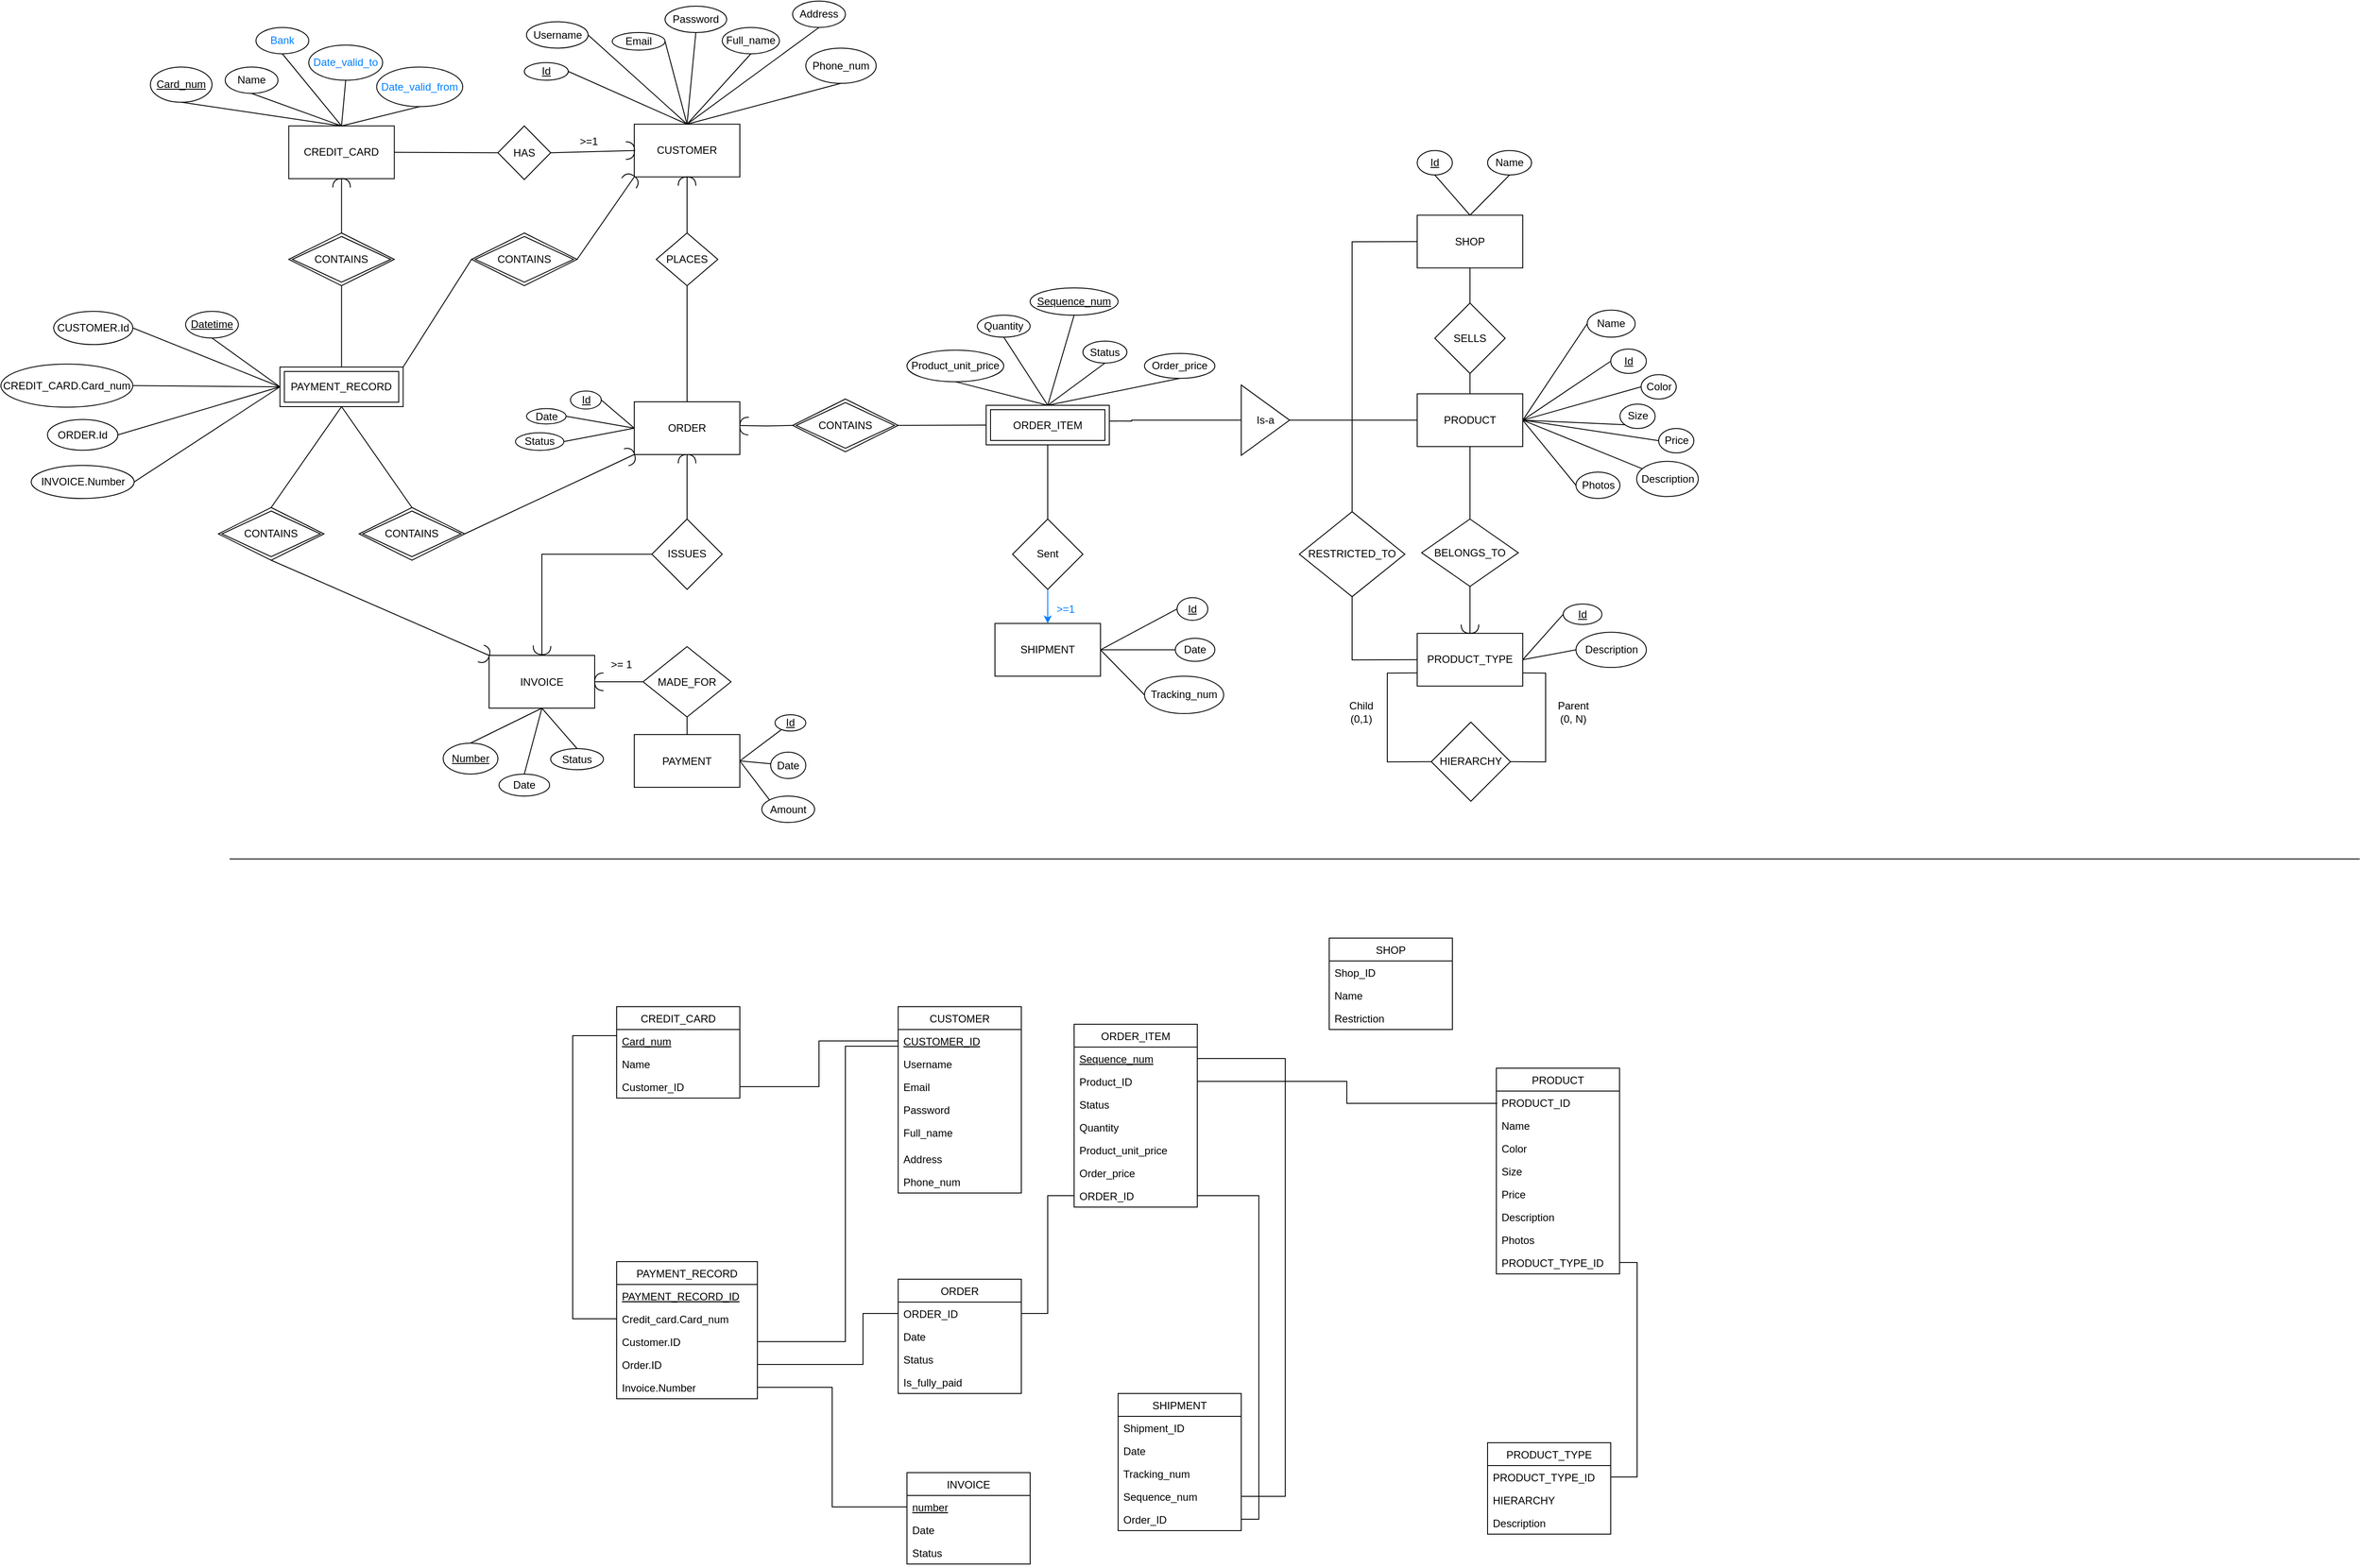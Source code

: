 <mxfile version="14.9.6" type="device"><diagram name="Page-1" id="e7e014a7-5840-1c2e-5031-d8a46d1fe8dd"><mxGraphModel dx="3481" dy="1214" grid="1" gridSize="10" guides="1" tooltips="1" connect="1" arrows="1" fold="1" page="1" pageScale="1" pageWidth="1169" pageHeight="826" background="none" math="0" shadow="0"><root><mxCell id="0"/><mxCell id="1" parent="0"/><mxCell id="BIAA3tRsBqz8I-IRi0Bk-136" style="edgeStyle=none;orthogonalLoop=1;jettySize=auto;html=1;exitX=0.5;exitY=0;exitDx=0;exitDy=0;entryX=0.5;entryY=1;entryDx=0;entryDy=0;endArrow=none;" parent="1" source="BIAA3tRsBqz8I-IRi0Bk-1" target="BIAA3tRsBqz8I-IRi0Bk-128" edge="1"><mxGeometry relative="1" as="geometry"/></mxCell><mxCell id="BIAA3tRsBqz8I-IRi0Bk-182" style="edgeStyle=none;orthogonalLoop=1;jettySize=auto;html=1;exitX=0.5;exitY=0;exitDx=0;exitDy=0;entryX=0.5;entryY=1;entryDx=0;entryDy=0;endArrow=none;" parent="1" source="BIAA3tRsBqz8I-IRi0Bk-1" target="BIAA3tRsBqz8I-IRi0Bk-129" edge="1"><mxGeometry relative="1" as="geometry"/></mxCell><mxCell id="BIAA3tRsBqz8I-IRi0Bk-184" style="edgeStyle=none;orthogonalLoop=1;jettySize=auto;html=1;exitX=0.5;exitY=0;exitDx=0;exitDy=0;entryX=1;entryY=0.5;entryDx=0;entryDy=0;endArrow=none;" parent="1" source="BIAA3tRsBqz8I-IRi0Bk-1" target="BIAA3tRsBqz8I-IRi0Bk-27" edge="1"><mxGeometry relative="1" as="geometry"/></mxCell><mxCell id="BIAA3tRsBqz8I-IRi0Bk-187" style="edgeStyle=none;orthogonalLoop=1;jettySize=auto;html=1;exitX=0.5;exitY=0;exitDx=0;exitDy=0;entryX=1;entryY=0.5;entryDx=0;entryDy=0;endArrow=none;" parent="1" source="BIAA3tRsBqz8I-IRi0Bk-1" target="BIAA3tRsBqz8I-IRi0Bk-26" edge="1"><mxGeometry relative="1" as="geometry"/></mxCell><mxCell id="BIAA3tRsBqz8I-IRi0Bk-188" style="edgeStyle=none;orthogonalLoop=1;jettySize=auto;html=1;exitX=0.5;exitY=0;exitDx=0;exitDy=0;entryX=0.5;entryY=1;entryDx=0;entryDy=0;endArrow=none;" parent="1" source="BIAA3tRsBqz8I-IRi0Bk-1" target="BIAA3tRsBqz8I-IRi0Bk-130" edge="1"><mxGeometry relative="1" as="geometry"/></mxCell><mxCell id="BIAA3tRsBqz8I-IRi0Bk-189" style="edgeStyle=none;orthogonalLoop=1;jettySize=auto;html=1;exitX=0.5;exitY=0;exitDx=0;exitDy=0;entryX=1;entryY=0.5;entryDx=0;entryDy=0;endArrow=none;" parent="1" source="BIAA3tRsBqz8I-IRi0Bk-1" target="BIAA3tRsBqz8I-IRi0Bk-6" edge="1"><mxGeometry relative="1" as="geometry"/></mxCell><mxCell id="BIAA3tRsBqz8I-IRi0Bk-190" style="edgeStyle=none;orthogonalLoop=1;jettySize=auto;html=1;exitX=0.5;exitY=0;exitDx=0;exitDy=0;entryX=0.5;entryY=1;entryDx=0;entryDy=0;endArrow=none;" parent="1" source="BIAA3tRsBqz8I-IRi0Bk-1" target="BIAA3tRsBqz8I-IRi0Bk-127" edge="1"><mxGeometry relative="1" as="geometry"/></mxCell><mxCell id="BIAA3tRsBqz8I-IRi0Bk-1" value="CUSTOMER" style="rounded=0;whiteSpace=wrap;html=1;" parent="1" vertex="1"><mxGeometry x="-50" y="154.25" width="120" height="60" as="geometry"/></mxCell><mxCell id="BIAA3tRsBqz8I-IRi0Bk-219" style="edgeStyle=none;orthogonalLoop=1;jettySize=auto;html=1;exitX=0;exitY=0.5;exitDx=0;exitDy=0;entryX=1;entryY=0.5;entryDx=0;entryDy=0;endArrow=none;" parent="1" source="BIAA3tRsBqz8I-IRi0Bk-3" target="BIAA3tRsBqz8I-IRi0Bk-5" edge="1"><mxGeometry relative="1" as="geometry"/></mxCell><mxCell id="BIAA3tRsBqz8I-IRi0Bk-3" value="HAS" style="rhombus;whiteSpace=wrap;html=1;" parent="1" vertex="1"><mxGeometry x="-205" y="156.25" width="60" height="61" as="geometry"/></mxCell><mxCell id="BIAA3tRsBqz8I-IRi0Bk-220" style="edgeStyle=none;orthogonalLoop=1;jettySize=auto;html=1;exitX=0.5;exitY=0;exitDx=0;exitDy=0;entryX=0.5;entryY=1;entryDx=0;entryDy=0;endArrow=none;" parent="1" source="BIAA3tRsBqz8I-IRi0Bk-5" target="BIAA3tRsBqz8I-IRi0Bk-33" edge="1"><mxGeometry relative="1" as="geometry"/></mxCell><mxCell id="BIAA3tRsBqz8I-IRi0Bk-221" style="edgeStyle=none;orthogonalLoop=1;jettySize=auto;html=1;exitX=0.5;exitY=0;exitDx=0;exitDy=0;entryX=0.5;entryY=1;entryDx=0;entryDy=0;endArrow=none;" parent="1" source="BIAA3tRsBqz8I-IRi0Bk-5" target="BIAA3tRsBqz8I-IRi0Bk-31" edge="1"><mxGeometry relative="1" as="geometry"/></mxCell><mxCell id="d9PDwLTGwNbEm6WTe5Uz-7" style="edgeStyle=none;orthogonalLoop=1;jettySize=auto;html=1;exitX=0.5;exitY=0;exitDx=0;exitDy=0;entryX=0.5;entryY=1;entryDx=0;entryDy=0;endArrow=none;" edge="1" parent="1" source="BIAA3tRsBqz8I-IRi0Bk-5" target="d9PDwLTGwNbEm6WTe5Uz-3"><mxGeometry relative="1" as="geometry"/></mxCell><mxCell id="BIAA3tRsBqz8I-IRi0Bk-5" value="CREDIT_CARD" style="rounded=0;whiteSpace=wrap;html=1;" parent="1" vertex="1"><mxGeometry x="-442.75" y="156.25" width="120" height="60" as="geometry"/></mxCell><mxCell id="BIAA3tRsBqz8I-IRi0Bk-6" value="&lt;u&gt;Id&lt;/u&gt;" style="ellipse;whiteSpace=wrap;html=1;" parent="1" vertex="1"><mxGeometry x="-175" y="84.25" width="50" height="20" as="geometry"/></mxCell><mxCell id="BIAA3tRsBqz8I-IRi0Bk-154" style="edgeStyle=none;orthogonalLoop=1;jettySize=auto;html=1;exitX=1;exitY=0.5;exitDx=0;exitDy=0;entryX=0;entryY=0.5;entryDx=0;entryDy=0;endArrow=none;" parent="1" source="BIAA3tRsBqz8I-IRi0Bk-7" target="BIAA3tRsBqz8I-IRi0Bk-153" edge="1"><mxGeometry relative="1" as="geometry"/></mxCell><mxCell id="d9PDwLTGwNbEm6WTe5Uz-41" style="edgeStyle=none;rounded=0;orthogonalLoop=1;jettySize=auto;html=1;exitX=0.5;exitY=1;exitDx=0;exitDy=0;entryX=0.5;entryY=0;entryDx=0;entryDy=0;endArrow=none;" edge="1" parent="1" source="BIAA3tRsBqz8I-IRi0Bk-7" target="BIAA3tRsBqz8I-IRi0Bk-12"><mxGeometry relative="1" as="geometry"/></mxCell><mxCell id="BIAA3tRsBqz8I-IRi0Bk-7" value="PRODUCT" style="rounded=0;whiteSpace=wrap;html=1;" parent="1" vertex="1"><mxGeometry x="840" y="460.92" width="120" height="60" as="geometry"/></mxCell><mxCell id="d9PDwLTGwNbEm6WTe5Uz-26" style="edgeStyle=none;rounded=0;orthogonalLoop=1;jettySize=auto;html=1;exitX=0;exitY=0.5;exitDx=0;exitDy=0;entryX=0.5;entryY=0;entryDx=0;entryDy=0;endArrow=none;" edge="1" parent="1" source="BIAA3tRsBqz8I-IRi0Bk-8" target="BIAA3tRsBqz8I-IRi0Bk-22"><mxGeometry relative="1" as="geometry"><Array as="points"><mxPoint x="766" y="288"/></Array></mxGeometry></mxCell><mxCell id="d9PDwLTGwNbEm6WTe5Uz-32" style="edgeStyle=none;rounded=0;orthogonalLoop=1;jettySize=auto;html=1;exitX=0.5;exitY=0;exitDx=0;exitDy=0;entryX=0.5;entryY=1;entryDx=0;entryDy=0;endArrow=none;" edge="1" parent="1" source="BIAA3tRsBqz8I-IRi0Bk-8" target="BIAA3tRsBqz8I-IRi0Bk-37"><mxGeometry relative="1" as="geometry"/></mxCell><mxCell id="d9PDwLTGwNbEm6WTe5Uz-33" style="edgeStyle=none;rounded=0;orthogonalLoop=1;jettySize=auto;html=1;exitX=0.5;exitY=0;exitDx=0;exitDy=0;entryX=0.5;entryY=1;entryDx=0;entryDy=0;endArrow=none;" edge="1" parent="1" source="BIAA3tRsBqz8I-IRi0Bk-8" target="BIAA3tRsBqz8I-IRi0Bk-151"><mxGeometry relative="1" as="geometry"/></mxCell><mxCell id="BIAA3tRsBqz8I-IRi0Bk-8" value="SHOP" style="rounded=0;whiteSpace=wrap;html=1;" parent="1" vertex="1"><mxGeometry x="840" y="257.75" width="120" height="60" as="geometry"/></mxCell><mxCell id="BIAA3tRsBqz8I-IRi0Bk-9" value="SELLS" style="rhombus;whiteSpace=wrap;html=1;" parent="1" vertex="1"><mxGeometry x="860" y="357.75" width="80" height="80" as="geometry"/></mxCell><mxCell id="BIAA3tRsBqz8I-IRi0Bk-10" value="" style="endArrow=none;html=1;entryX=0.5;entryY=1;entryDx=0;entryDy=0;exitX=0.5;exitY=0;exitDx=0;exitDy=0;" parent="1" source="BIAA3tRsBqz8I-IRi0Bk-9" target="BIAA3tRsBqz8I-IRi0Bk-8" edge="1"><mxGeometry width="50" height="50" relative="1" as="geometry"><mxPoint x="880" y="347.75" as="sourcePoint"/><mxPoint x="930" y="297.75" as="targetPoint"/></mxGeometry></mxCell><mxCell id="BIAA3tRsBqz8I-IRi0Bk-11" value="" style="endArrow=none;html=1;entryX=0.5;entryY=1;entryDx=0;entryDy=0;exitX=0.5;exitY=0;exitDx=0;exitDy=0;" parent="1" source="BIAA3tRsBqz8I-IRi0Bk-7" target="BIAA3tRsBqz8I-IRi0Bk-9" edge="1"><mxGeometry width="50" height="50" relative="1" as="geometry"><mxPoint x="890" y="467.75" as="sourcePoint"/><mxPoint x="940" y="417.75" as="targetPoint"/></mxGeometry></mxCell><mxCell id="BIAA3tRsBqz8I-IRi0Bk-12" value="&lt;font&gt;BELONGS_TO&lt;/font&gt;" style="rhombus;whiteSpace=wrap;html=1;" parent="1" vertex="1"><mxGeometry x="845" y="603.38" width="110" height="76.62" as="geometry"/></mxCell><mxCell id="d9PDwLTGwNbEm6WTe5Uz-30" style="edgeStyle=none;rounded=0;orthogonalLoop=1;jettySize=auto;html=1;exitX=1;exitY=0.5;exitDx=0;exitDy=0;entryX=0;entryY=0.5;entryDx=0;entryDy=0;endArrow=none;" edge="1" parent="1" source="BIAA3tRsBqz8I-IRi0Bk-13" target="BIAA3tRsBqz8I-IRi0Bk-50"><mxGeometry relative="1" as="geometry"/></mxCell><mxCell id="d9PDwLTGwNbEm6WTe5Uz-31" style="edgeStyle=none;rounded=0;orthogonalLoop=1;jettySize=auto;html=1;exitX=1;exitY=0.5;exitDx=0;exitDy=0;entryX=0;entryY=0.5;entryDx=0;entryDy=0;endArrow=none;" edge="1" parent="1" source="BIAA3tRsBqz8I-IRi0Bk-13" target="BIAA3tRsBqz8I-IRi0Bk-52"><mxGeometry relative="1" as="geometry"/></mxCell><mxCell id="BIAA3tRsBqz8I-IRi0Bk-13" value="PRODUCT_TYPE" style="rounded=0;whiteSpace=wrap;html=1;" parent="1" vertex="1"><mxGeometry x="840" y="733.38" width="120" height="60" as="geometry"/></mxCell><mxCell id="d9PDwLTGwNbEm6WTe5Uz-28" style="edgeStyle=none;rounded=0;orthogonalLoop=1;jettySize=auto;html=1;exitX=0;exitY=0.5;exitDx=0;exitDy=0;entryX=0;entryY=0.75;entryDx=0;entryDy=0;endArrow=none;" edge="1" parent="1" source="BIAA3tRsBqz8I-IRi0Bk-18" target="BIAA3tRsBqz8I-IRi0Bk-13"><mxGeometry relative="1" as="geometry"><Array as="points"><mxPoint x="806" y="879.63"/><mxPoint x="806" y="778.63"/></Array></mxGeometry></mxCell><mxCell id="d9PDwLTGwNbEm6WTe5Uz-29" style="edgeStyle=none;rounded=0;orthogonalLoop=1;jettySize=auto;html=1;exitX=1;exitY=0.5;exitDx=0;exitDy=0;entryX=1;entryY=0.75;entryDx=0;entryDy=0;endArrow=none;" edge="1" parent="1" source="BIAA3tRsBqz8I-IRi0Bk-18" target="BIAA3tRsBqz8I-IRi0Bk-13"><mxGeometry relative="1" as="geometry"><Array as="points"><mxPoint x="986" y="879.63"/><mxPoint x="986" y="778.63"/></Array></mxGeometry></mxCell><mxCell id="BIAA3tRsBqz8I-IRi0Bk-18" value="&lt;font&gt;HIERARCHY&lt;/font&gt;" style="rhombus;whiteSpace=wrap;html=1;" parent="1" vertex="1"><mxGeometry x="856" y="834.38" width="90" height="90" as="geometry"/></mxCell><mxCell id="BIAA3tRsBqz8I-IRi0Bk-20" value="Child&lt;br&gt;(0,1)" style="text;html=1;align=center;verticalAlign=middle;resizable=0;points=[];autosize=1;strokeColor=none;fillColor=none;" parent="1" vertex="1"><mxGeometry x="756" y="808.38" width="40" height="30" as="geometry"/></mxCell><mxCell id="BIAA3tRsBqz8I-IRi0Bk-21" value="Parent&lt;br&gt;(0, N)" style="text;html=1;align=center;verticalAlign=middle;resizable=0;points=[];autosize=1;strokeColor=none;fillColor=none;" parent="1" vertex="1"><mxGeometry x="992" y="808.38" width="50" height="30" as="geometry"/></mxCell><mxCell id="d9PDwLTGwNbEm6WTe5Uz-27" style="edgeStyle=none;rounded=0;orthogonalLoop=1;jettySize=auto;html=1;exitX=0.5;exitY=1;exitDx=0;exitDy=0;entryX=0;entryY=0.5;entryDx=0;entryDy=0;endArrow=none;" edge="1" parent="1" source="BIAA3tRsBqz8I-IRi0Bk-22" target="BIAA3tRsBqz8I-IRi0Bk-13"><mxGeometry relative="1" as="geometry"><Array as="points"><mxPoint x="766" y="763.63"/></Array></mxGeometry></mxCell><mxCell id="BIAA3tRsBqz8I-IRi0Bk-22" value="RESTRICTED_TO" style="rhombus;whiteSpace=wrap;html=1;" parent="1" vertex="1"><mxGeometry x="706" y="595.07" width="120" height="96.62" as="geometry"/></mxCell><mxCell id="BIAA3tRsBqz8I-IRi0Bk-23" value="&amp;gt;=1&lt;br&gt;" style="text;html=1;align=center;verticalAlign=middle;resizable=0;points=[];autosize=1;strokeColor=none;fillColor=none;" parent="1" vertex="1"><mxGeometry x="-122.5" y="164.25" width="40" height="20" as="geometry"/></mxCell><mxCell id="BIAA3tRsBqz8I-IRi0Bk-26" value="Username" style="ellipse;whiteSpace=wrap;html=1;" parent="1" vertex="1"><mxGeometry x="-172.5" y="37.75" width="70" height="30" as="geometry"/></mxCell><mxCell id="BIAA3tRsBqz8I-IRi0Bk-27" value="Email" style="ellipse;whiteSpace=wrap;html=1;" parent="1" vertex="1"><mxGeometry x="-75" y="50" width="60" height="20" as="geometry"/></mxCell><mxCell id="BIAA3tRsBqz8I-IRi0Bk-31" value="&lt;u&gt;Card_num&lt;/u&gt;" style="ellipse;whiteSpace=wrap;html=1;" parent="1" vertex="1"><mxGeometry x="-600" y="89.25" width="70" height="40" as="geometry"/></mxCell><mxCell id="BIAA3tRsBqz8I-IRi0Bk-33" value="Name" style="ellipse;whiteSpace=wrap;html=1;" parent="1" vertex="1"><mxGeometry x="-515" y="89.25" width="60" height="30" as="geometry"/></mxCell><mxCell id="BIAA3tRsBqz8I-IRi0Bk-37" value="&lt;u&gt;Id&lt;/u&gt;" style="ellipse;whiteSpace=wrap;html=1;rounded=0;" parent="1" vertex="1"><mxGeometry x="840" y="184.25" width="40" height="27.75" as="geometry"/></mxCell><mxCell id="BIAA3tRsBqz8I-IRi0Bk-39" value="Name" style="ellipse;whiteSpace=wrap;html=1;" parent="1" vertex="1"><mxGeometry x="1033.25" y="365.75" width="54.5" height="30.75" as="geometry"/></mxCell><mxCell id="BIAA3tRsBqz8I-IRi0Bk-40" value="Color" style="ellipse;whiteSpace=wrap;html=1;" parent="1" vertex="1"><mxGeometry x="1094.5" y="439.12" width="40" height="27.75" as="geometry"/></mxCell><mxCell id="BIAA3tRsBqz8I-IRi0Bk-41" value="Description" style="ellipse;whiteSpace=wrap;html=1;" parent="1" vertex="1"><mxGeometry x="1089.5" y="537.75" width="70" height="40" as="geometry"/></mxCell><mxCell id="BIAA3tRsBqz8I-IRi0Bk-42" value="Size" style="ellipse;whiteSpace=wrap;html=1;" parent="1" vertex="1"><mxGeometry x="1070.5" y="472.62" width="40" height="27.75" as="geometry"/></mxCell><mxCell id="BIAA3tRsBqz8I-IRi0Bk-43" value="&lt;u&gt;Id&lt;/u&gt;" style="ellipse;whiteSpace=wrap;html=1;" parent="1" vertex="1"><mxGeometry x="1060" y="410" width="40.5" height="27.75" as="geometry"/></mxCell><mxCell id="BIAA3tRsBqz8I-IRi0Bk-45" value="" style="endArrow=none;html=1;entryX=0;entryY=0.5;entryDx=0;entryDy=0;exitX=1;exitY=0.5;exitDx=0;exitDy=0;" parent="1" source="BIAA3tRsBqz8I-IRi0Bk-7" target="BIAA3tRsBqz8I-IRi0Bk-39" edge="1"><mxGeometry width="50" height="50" relative="1" as="geometry"><mxPoint x="920" y="487.75" as="sourcePoint"/><mxPoint x="970" y="437.75" as="targetPoint"/></mxGeometry></mxCell><mxCell id="BIAA3tRsBqz8I-IRi0Bk-46" value="" style="endArrow=none;html=1;exitX=1;exitY=0.5;exitDx=0;exitDy=0;entryX=0;entryY=0.5;entryDx=0;entryDy=0;" parent="1" source="BIAA3tRsBqz8I-IRi0Bk-7" target="BIAA3tRsBqz8I-IRi0Bk-43" edge="1"><mxGeometry width="50" height="50" relative="1" as="geometry"><mxPoint x="1020" y="507.75" as="sourcePoint"/><mxPoint x="1070" y="457.75" as="targetPoint"/></mxGeometry></mxCell><mxCell id="BIAA3tRsBqz8I-IRi0Bk-47" value="" style="endArrow=none;html=1;entryX=0;entryY=0.5;entryDx=0;entryDy=0;exitX=1;exitY=0.5;exitDx=0;exitDy=0;" parent="1" source="BIAA3tRsBqz8I-IRi0Bk-7" target="BIAA3tRsBqz8I-IRi0Bk-40" edge="1"><mxGeometry width="50" height="50" relative="1" as="geometry"><mxPoint x="960" y="497.75" as="sourcePoint"/><mxPoint x="1110" y="407.75" as="targetPoint"/></mxGeometry></mxCell><mxCell id="BIAA3tRsBqz8I-IRi0Bk-48" value="" style="endArrow=none;html=1;entryX=0;entryY=1;entryDx=0;entryDy=0;exitX=1;exitY=0.5;exitDx=0;exitDy=0;" parent="1" source="BIAA3tRsBqz8I-IRi0Bk-7" target="BIAA3tRsBqz8I-IRi0Bk-42" edge="1"><mxGeometry width="50" height="50" relative="1" as="geometry"><mxPoint x="970" y="507.75" as="sourcePoint"/><mxPoint x="1070" y="472.75" as="targetPoint"/></mxGeometry></mxCell><mxCell id="BIAA3tRsBqz8I-IRi0Bk-49" value="" style="endArrow=none;html=1;exitX=1;exitY=0.5;exitDx=0;exitDy=0;" parent="1" source="BIAA3tRsBqz8I-IRi0Bk-7" target="BIAA3tRsBqz8I-IRi0Bk-41" edge="1"><mxGeometry width="50" height="50" relative="1" as="geometry"><mxPoint x="970" y="497.75" as="sourcePoint"/><mxPoint x="1137.322" y="473.357" as="targetPoint"/></mxGeometry></mxCell><mxCell id="BIAA3tRsBqz8I-IRi0Bk-50" value="&lt;u&gt;Id&lt;/u&gt;" style="ellipse;whiteSpace=wrap;html=1;" parent="1" vertex="1"><mxGeometry x="1006" y="700" width="44" height="23.38" as="geometry"/></mxCell><mxCell id="BIAA3tRsBqz8I-IRi0Bk-52" value="Description" style="ellipse;whiteSpace=wrap;html=1;" parent="1" vertex="1"><mxGeometry x="1020.5" y="732.13" width="80" height="40" as="geometry"/></mxCell><mxCell id="BIAA3tRsBqz8I-IRi0Bk-54" value="Photos" style="ellipse;whiteSpace=wrap;html=1;" parent="1" vertex="1"><mxGeometry x="1020.5" y="550" width="50" height="30" as="geometry"/></mxCell><mxCell id="BIAA3tRsBqz8I-IRi0Bk-55" value="" style="endArrow=none;html=1;exitX=1;exitY=0.5;exitDx=0;exitDy=0;entryX=0;entryY=0.5;entryDx=0;entryDy=0;" parent="1" source="BIAA3tRsBqz8I-IRi0Bk-7" target="BIAA3tRsBqz8I-IRi0Bk-54" edge="1"><mxGeometry width="50" height="50" relative="1" as="geometry"><mxPoint x="970" y="507.75" as="sourcePoint"/><mxPoint x="1120" y="507.75" as="targetPoint"/></mxGeometry></mxCell><mxCell id="ZvNZ9_FlC1upSQAxGc2a-94" style="edgeStyle=orthogonalEdgeStyle;rounded=0;orthogonalLoop=1;jettySize=auto;html=1;endArrow=none;endFill=0;" parent="1" target="ZvNZ9_FlC1upSQAxGc2a-93" edge="1"><mxGeometry relative="1" as="geometry"><mxPoint x="70" y="497" as="sourcePoint"/></mxGeometry></mxCell><mxCell id="d9PDwLTGwNbEm6WTe5Uz-13" style="edgeStyle=none;orthogonalLoop=1;jettySize=auto;html=1;exitX=0;exitY=0.5;exitDx=0;exitDy=0;entryX=1;entryY=0.5;entryDx=0;entryDy=0;endArrow=none;" edge="1" parent="1" source="BIAA3tRsBqz8I-IRi0Bk-59" target="d9PDwLTGwNbEm6WTe5Uz-11"><mxGeometry relative="1" as="geometry"/></mxCell><mxCell id="BIAA3tRsBqz8I-IRi0Bk-59" value="ORDER" style="rounded=0;whiteSpace=wrap;html=1;" parent="1" vertex="1"><mxGeometry x="-50" y="470" width="120" height="60" as="geometry"/></mxCell><mxCell id="BIAA3tRsBqz8I-IRi0Bk-60" value="PLACES" style="rhombus;whiteSpace=wrap;html=1;" parent="1" vertex="1"><mxGeometry x="-25" y="278" width="70" height="60" as="geometry"/></mxCell><mxCell id="BIAA3tRsBqz8I-IRi0Bk-63" value="" style="endArrow=none;html=1;exitX=0.5;exitY=0;exitDx=0;exitDy=0;entryX=0.5;entryY=1;entryDx=0;entryDy=0;" parent="1" source="BIAA3tRsBqz8I-IRi0Bk-59" target="BIAA3tRsBqz8I-IRi0Bk-60" edge="1"><mxGeometry width="50" height="50" relative="1" as="geometry"><mxPoint x="-10" y="520" as="sourcePoint"/><mxPoint x="40" y="470" as="targetPoint"/></mxGeometry></mxCell><mxCell id="BIAA3tRsBqz8I-IRi0Bk-64" value="Status" style="ellipse;whiteSpace=wrap;html=1;" parent="1" vertex="1"><mxGeometry x="-185" y="505.25" width="55" height="20" as="geometry"/></mxCell><mxCell id="BIAA3tRsBqz8I-IRi0Bk-65" value="" style="endArrow=none;html=1;entryX=1;entryY=0.5;entryDx=0;entryDy=0;exitX=0;exitY=0.5;exitDx=0;exitDy=0;" parent="1" source="BIAA3tRsBqz8I-IRi0Bk-59" target="BIAA3tRsBqz8I-IRi0Bk-64" edge="1"><mxGeometry width="50" height="50" relative="1" as="geometry"><mxPoint x="-140" y="620" as="sourcePoint"/><mxPoint x="-90" y="570" as="targetPoint"/></mxGeometry></mxCell><mxCell id="BIAA3tRsBqz8I-IRi0Bk-68" value="&lt;u&gt;Sequence_num&lt;/u&gt;" style="ellipse;whiteSpace=wrap;html=1;" parent="1" vertex="1"><mxGeometry x="400" y="340.5" width="100" height="31" as="geometry"/></mxCell><mxCell id="BIAA3tRsBqz8I-IRi0Bk-74" style="edgeStyle=orthogonalEdgeStyle;rounded=0;orthogonalLoop=1;jettySize=auto;html=1;exitX=1;exitY=0.5;exitDx=0;exitDy=0;endArrow=none;endFill=0;" parent="1" target="BIAA3tRsBqz8I-IRi0Bk-79" edge="1"><mxGeometry relative="1" as="geometry"><mxPoint x="390" y="491.5" as="sourcePoint"/></mxGeometry></mxCell><mxCell id="BIAA3tRsBqz8I-IRi0Bk-77" value="Order_price" style="ellipse;whiteSpace=wrap;html=1;fillColor=#FFFFFF;" parent="1" vertex="1"><mxGeometry x="530" y="415" width="80" height="28.38" as="geometry"/></mxCell><mxCell id="d9PDwLTGwNbEm6WTe5Uz-34" style="edgeStyle=none;rounded=0;orthogonalLoop=1;jettySize=auto;html=1;exitX=1;exitY=0.5;exitDx=0;exitDy=0;entryX=0;entryY=0.5;entryDx=0;entryDy=0;endArrow=none;" edge="1" parent="1" source="BIAA3tRsBqz8I-IRi0Bk-79" target="BIAA3tRsBqz8I-IRi0Bk-7"><mxGeometry relative="1" as="geometry"/></mxCell><mxCell id="BIAA3tRsBqz8I-IRi0Bk-79" value="Is-a" style="triangle;whiteSpace=wrap;html=1;strokeColor=#000000;fillColor=#FFFFFF;" parent="1" vertex="1"><mxGeometry x="640" y="450.92" width="55" height="80" as="geometry"/></mxCell><mxCell id="BIAA3tRsBqz8I-IRi0Bk-81" value="ISSUES" style="rhombus;whiteSpace=wrap;html=1;rounded=0;" parent="1" vertex="1"><mxGeometry x="-30" y="603.38" width="80" height="80" as="geometry"/></mxCell><mxCell id="BIAA3tRsBqz8I-IRi0Bk-175" style="edgeStyle=none;orthogonalLoop=1;jettySize=auto;html=1;exitX=0.5;exitY=1;exitDx=0;exitDy=0;entryX=0.5;entryY=0;entryDx=0;entryDy=0;endArrow=none;" parent="1" source="BIAA3tRsBqz8I-IRi0Bk-86" target="BIAA3tRsBqz8I-IRi0Bk-97" edge="1"><mxGeometry relative="1" as="geometry"/></mxCell><mxCell id="d9PDwLTGwNbEm6WTe5Uz-23" style="edgeStyle=none;rounded=0;orthogonalLoop=1;jettySize=auto;html=1;exitX=0.5;exitY=1;exitDx=0;exitDy=0;entryX=0.5;entryY=0;entryDx=0;entryDy=0;endArrow=none;" edge="1" parent="1" source="BIAA3tRsBqz8I-IRi0Bk-86" target="BIAA3tRsBqz8I-IRi0Bk-96"><mxGeometry relative="1" as="geometry"/></mxCell><mxCell id="BIAA3tRsBqz8I-IRi0Bk-86" value="INVOICE" style="whiteSpace=wrap;html=1;rounded=0;" parent="1" vertex="1"><mxGeometry x="-215" y="758.5" width="120" height="60" as="geometry"/></mxCell><mxCell id="d9PDwLTGwNbEm6WTe5Uz-24" style="edgeStyle=none;rounded=0;orthogonalLoop=1;jettySize=auto;html=1;exitX=0.5;exitY=0;exitDx=0;exitDy=0;entryX=0.5;entryY=1;entryDx=0;entryDy=0;endArrow=none;" edge="1" parent="1" source="BIAA3tRsBqz8I-IRi0Bk-89" target="BIAA3tRsBqz8I-IRi0Bk-86"><mxGeometry relative="1" as="geometry"/></mxCell><mxCell id="BIAA3tRsBqz8I-IRi0Bk-89" value="&lt;u&gt;Number&lt;/u&gt;" style="ellipse;whiteSpace=wrap;html=1;rounded=0;" parent="1" vertex="1"><mxGeometry x="-267.25" y="858.25" width="62.25" height="35.25" as="geometry"/></mxCell><mxCell id="BIAA3tRsBqz8I-IRi0Bk-90" value="" style="rounded=0;orthogonalLoop=1;jettySize=auto;html=1;endArrow=none;endFill=0;exitX=1;exitY=0.5;exitDx=0;exitDy=0;" parent="1" source="BIAA3tRsBqz8I-IRi0Bk-95" target="BIAA3tRsBqz8I-IRi0Bk-98" edge="1"><mxGeometry relative="1" as="geometry"/></mxCell><mxCell id="BIAA3tRsBqz8I-IRi0Bk-92" style="rounded=0;orthogonalLoop=1;jettySize=auto;html=1;exitX=1;exitY=0.5;exitDx=0;exitDy=0;entryX=0;entryY=0;entryDx=0;entryDy=0;endArrow=none;endFill=0;" parent="1" source="BIAA3tRsBqz8I-IRi0Bk-95" target="BIAA3tRsBqz8I-IRi0Bk-116" edge="1"><mxGeometry relative="1" as="geometry"/></mxCell><mxCell id="BIAA3tRsBqz8I-IRi0Bk-94" value="" style="edgeStyle=none;rounded=0;orthogonalLoop=1;jettySize=auto;html=1;endArrow=none;endFill=0;exitX=1;exitY=0.5;exitDx=0;exitDy=0;" parent="1" source="BIAA3tRsBqz8I-IRi0Bk-95" target="BIAA3tRsBqz8I-IRi0Bk-118" edge="1"><mxGeometry relative="1" as="geometry"/></mxCell><mxCell id="BIAA3tRsBqz8I-IRi0Bk-95" value="PAYMENT" style="rounded=0;whiteSpace=wrap;html=1;strokeColor=#000000;fillColor=#FFFFFF;" parent="1" vertex="1"><mxGeometry x="-50" y="848.5" width="120" height="60" as="geometry"/></mxCell><mxCell id="BIAA3tRsBqz8I-IRi0Bk-96" value="Status" style="ellipse;whiteSpace=wrap;html=1;rounded=0;" parent="1" vertex="1"><mxGeometry x="-145" y="864.5" width="60" height="24" as="geometry"/></mxCell><mxCell id="BIAA3tRsBqz8I-IRi0Bk-97" value="Date" style="ellipse;whiteSpace=wrap;html=1;rounded=0;" parent="1" vertex="1"><mxGeometry x="-203.75" y="893.5" width="57.5" height="25" as="geometry"/></mxCell><mxCell id="BIAA3tRsBqz8I-IRi0Bk-98" value="&lt;u&gt;Id&lt;/u&gt;" style="ellipse;whiteSpace=wrap;html=1;rounded=0;fillColor=#FFFFFF;" parent="1" vertex="1"><mxGeometry x="110" y="826" width="35" height="18.5" as="geometry"/></mxCell><mxCell id="BIAA3tRsBqz8I-IRi0Bk-99" value="" style="edgeStyle=orthogonalEdgeStyle;rounded=0;orthogonalLoop=1;jettySize=auto;html=1;endArrow=none;endFill=0;" parent="1" source="BIAA3tRsBqz8I-IRi0Bk-100" target="BIAA3tRsBqz8I-IRi0Bk-95" edge="1"><mxGeometry relative="1" as="geometry"/></mxCell><mxCell id="BIAA3tRsBqz8I-IRi0Bk-100" value="&lt;font&gt;MADE_FOR&lt;/font&gt;" style="rhombus;whiteSpace=wrap;html=1;rounded=0;" parent="1" vertex="1"><mxGeometry x="-40" y="748.5" width="100" height="80" as="geometry"/></mxCell><mxCell id="BIAA3tRsBqz8I-IRi0Bk-102" value="&amp;gt;= 1" style="text;html=1;align=center;verticalAlign=middle;resizable=0;points=[];autosize=1;strokeColor=none;fillColor=none;" parent="1" vertex="1"><mxGeometry x="-85" y="758.5" width="40" height="20" as="geometry"/></mxCell><mxCell id="BIAA3tRsBqz8I-IRi0Bk-198" style="edgeStyle=none;orthogonalLoop=1;jettySize=auto;html=1;exitX=1;exitY=0.5;exitDx=0;exitDy=0;entryX=0;entryY=0.5;entryDx=0;entryDy=0;endArrow=none;" parent="1" source="BIAA3tRsBqz8I-IRi0Bk-104" target="BIAA3tRsBqz8I-IRi0Bk-105" edge="1"><mxGeometry relative="1" as="geometry"/></mxCell><mxCell id="BIAA3tRsBqz8I-IRi0Bk-204" style="edgeStyle=none;orthogonalLoop=1;jettySize=auto;html=1;exitX=1;exitY=0.5;exitDx=0;exitDy=0;entryX=0;entryY=0.5;entryDx=0;entryDy=0;endArrow=none;" parent="1" source="BIAA3tRsBqz8I-IRi0Bk-104" target="BIAA3tRsBqz8I-IRi0Bk-200" edge="1"><mxGeometry relative="1" as="geometry"><mxPoint x="570" y="754.005" as="targetPoint"/></mxGeometry></mxCell><mxCell id="BIAA3tRsBqz8I-IRi0Bk-205" style="edgeStyle=none;orthogonalLoop=1;jettySize=auto;html=1;exitX=1;exitY=0.5;exitDx=0;exitDy=0;entryX=0;entryY=0.5;entryDx=0;entryDy=0;endArrow=none;" parent="1" source="BIAA3tRsBqz8I-IRi0Bk-104" target="BIAA3tRsBqz8I-IRi0Bk-202" edge="1"><mxGeometry relative="1" as="geometry"/></mxCell><mxCell id="BIAA3tRsBqz8I-IRi0Bk-104" value="SHIPMENT" style="rounded=0;whiteSpace=wrap;html=1;strokeColor=#000000;fillColor=#FFFFFF;" parent="1" vertex="1"><mxGeometry x="360" y="722.13" width="120" height="60" as="geometry"/></mxCell><mxCell id="BIAA3tRsBqz8I-IRi0Bk-105" value="&lt;u&gt;Id&lt;/u&gt;" style="ellipse;whiteSpace=wrap;html=1;rounded=0;fillColor=#FFFFFF;" parent="1" vertex="1"><mxGeometry x="567" y="692.69" width="35" height="25.88" as="geometry"/></mxCell><mxCell id="BIAA3tRsBqz8I-IRi0Bk-112" style="edgeStyle=orthogonalEdgeStyle;rounded=0;orthogonalLoop=1;jettySize=auto;html=1;exitX=0;exitY=0.5;exitDx=0;exitDy=0;entryX=0;entryY=0.5;entryDx=0;entryDy=0;endArrow=none;endFill=0;" parent="1" source="BIAA3tRsBqz8I-IRi0Bk-98" target="BIAA3tRsBqz8I-IRi0Bk-98" edge="1"><mxGeometry relative="1" as="geometry"/></mxCell><mxCell id="BIAA3tRsBqz8I-IRi0Bk-116" value="Amount" style="ellipse;whiteSpace=wrap;html=1;strokeColor=#000000;fillColor=#FFFFFF;" parent="1" vertex="1"><mxGeometry x="95" y="918.5" width="60" height="30" as="geometry"/></mxCell><mxCell id="BIAA3tRsBqz8I-IRi0Bk-118" value="Date" style="ellipse;whiteSpace=wrap;html=1;rounded=0;fillColor=#FFFFFF;" parent="1" vertex="1"><mxGeometry x="105" y="868.5" width="40" height="30" as="geometry"/></mxCell><mxCell id="BIAA3tRsBqz8I-IRi0Bk-213" style="edgeStyle=none;orthogonalLoop=1;jettySize=auto;html=1;exitX=0;exitY=0.5;exitDx=0;exitDy=0;entryX=1;entryY=0.5;entryDx=0;entryDy=0;endArrow=none;" parent="1" source="BIAA3tRsBqz8I-IRi0Bk-120" target="BIAA3tRsBqz8I-IRi0Bk-206" edge="1"><mxGeometry relative="1" as="geometry"/></mxCell><mxCell id="YEvS3idMorMy7A3DSORb-3" style="edgeStyle=none;orthogonalLoop=1;jettySize=auto;html=1;exitX=0.5;exitY=0;exitDx=0;exitDy=0;entryX=0.5;entryY=1;entryDx=0;entryDy=0;endArrow=none;" parent="1" source="BIAA3tRsBqz8I-IRi0Bk-120" target="BIAA3tRsBqz8I-IRi0Bk-228" edge="1"><mxGeometry relative="1" as="geometry"/></mxCell><mxCell id="YEvS3idMorMy7A3DSORb-5" style="edgeStyle=none;orthogonalLoop=1;jettySize=auto;html=1;exitX=0.5;exitY=1;exitDx=0;exitDy=0;entryX=0.5;entryY=0;entryDx=0;entryDy=0;endArrow=none;" parent="1" source="BIAA3tRsBqz8I-IRi0Bk-120" target="YEvS3idMorMy7A3DSORb-4" edge="1"><mxGeometry relative="1" as="geometry"/></mxCell><mxCell id="YEvS3idMorMy7A3DSORb-6" style="edgeStyle=none;orthogonalLoop=1;jettySize=auto;html=1;exitX=0.5;exitY=1;exitDx=0;exitDy=0;entryX=0.5;entryY=0;entryDx=0;entryDy=0;endArrow=none;" parent="1" source="BIAA3tRsBqz8I-IRi0Bk-120" target="BIAA3tRsBqz8I-IRi0Bk-231" edge="1"><mxGeometry relative="1" as="geometry"/></mxCell><mxCell id="YEvS3idMorMy7A3DSORb-10" style="edgeStyle=none;orthogonalLoop=1;jettySize=auto;html=1;exitX=0;exitY=0.5;exitDx=0;exitDy=0;entryX=1;entryY=0.5;entryDx=0;entryDy=0;endArrow=none;" parent="1" source="BIAA3tRsBqz8I-IRi0Bk-120" target="YEvS3idMorMy7A3DSORb-8" edge="1"><mxGeometry relative="1" as="geometry"/></mxCell><mxCell id="d9PDwLTGwNbEm6WTe5Uz-19" style="edgeStyle=none;rounded=0;orthogonalLoop=1;jettySize=auto;html=1;exitX=1;exitY=0;exitDx=0;exitDy=0;entryX=0;entryY=0.5;entryDx=0;entryDy=0;fontColor=#000000;endArrow=none;" edge="1" parent="1" source="BIAA3tRsBqz8I-IRi0Bk-120" target="BIAA3tRsBqz8I-IRi0Bk-225"><mxGeometry relative="1" as="geometry"/></mxCell><mxCell id="BIAA3tRsBqz8I-IRi0Bk-120" value="PAYMENT_RECORD" style="shape=ext;margin=3;double=1;whiteSpace=wrap;html=1;align=center;strokeColor=#000000;fillColor=#FFFFFF;" parent="1" vertex="1"><mxGeometry x="-452.75" y="430.5" width="140" height="45" as="geometry"/></mxCell><mxCell id="BIAA3tRsBqz8I-IRi0Bk-127" value="Password" style="ellipse;whiteSpace=wrap;html=1;" parent="1" vertex="1"><mxGeometry x="-15" y="20" width="70" height="30" as="geometry"/></mxCell><mxCell id="BIAA3tRsBqz8I-IRi0Bk-128" value="Full_name" style="ellipse;whiteSpace=wrap;html=1;" parent="1" vertex="1"><mxGeometry x="50" y="44.25" width="65" height="30" as="geometry"/></mxCell><mxCell id="BIAA3tRsBqz8I-IRi0Bk-129" value="Address" style="ellipse;whiteSpace=wrap;html=1;" parent="1" vertex="1"><mxGeometry x="130" y="14.25" width="60" height="30" as="geometry"/></mxCell><mxCell id="BIAA3tRsBqz8I-IRi0Bk-130" value="Phone_num" style="ellipse;whiteSpace=wrap;html=1;" parent="1" vertex="1"><mxGeometry x="145" y="67.75" width="80" height="40" as="geometry"/></mxCell><mxCell id="BIAA3tRsBqz8I-IRi0Bk-144" value="" style="group;" parent="1" vertex="1" connectable="0"><mxGeometry y="530" width="20" height="10" as="geometry"/></mxCell><mxCell id="BIAA3tRsBqz8I-IRi0Bk-56" value="" style="edgeStyle=orthogonalEdgeStyle;rounded=0;orthogonalLoop=1;jettySize=auto;html=1;endArrow=none;endFill=0;" parent="BIAA3tRsBqz8I-IRi0Bk-144" source="BIAA3tRsBqz8I-IRi0Bk-59" target="BIAA3tRsBqz8I-IRi0Bk-81" edge="1"><mxGeometry relative="1" as="geometry"/></mxCell><mxCell id="BIAA3tRsBqz8I-IRi0Bk-87" value="" style="shape=requiredInterface;html=1;verticalLabelPosition=bottom;rotation=-90;" parent="BIAA3tRsBqz8I-IRi0Bk-144" vertex="1"><mxGeometry x="5" y="-5" width="10" height="20" as="geometry"/></mxCell><mxCell id="BIAA3tRsBqz8I-IRi0Bk-147" value="" style="group;" parent="1" vertex="1" connectable="0"><mxGeometry y="214.25" width="20" height="10" as="geometry"/></mxCell><mxCell id="BIAA3tRsBqz8I-IRi0Bk-123" value="" style="group;" parent="BIAA3tRsBqz8I-IRi0Bk-147" vertex="1" connectable="0"><mxGeometry width="20" height="10" as="geometry"/></mxCell><mxCell id="BIAA3tRsBqz8I-IRi0Bk-61" value="" style="shape=requiredInterface;html=1;verticalLabelPosition=bottom;rotation=-90;" parent="BIAA3tRsBqz8I-IRi0Bk-123" vertex="1"><mxGeometry x="5" y="-5" width="10" height="20" as="geometry"/></mxCell><mxCell id="BIAA3tRsBqz8I-IRi0Bk-146" style="edgeStyle=none;orthogonalLoop=1;jettySize=auto;html=1;exitX=1;exitY=0.5;exitDx=0;exitDy=0;exitPerimeter=0;entryX=0.5;entryY=0;entryDx=0;entryDy=0;endArrow=none;" parent="BIAA3tRsBqz8I-IRi0Bk-147" source="BIAA3tRsBqz8I-IRi0Bk-61" target="BIAA3tRsBqz8I-IRi0Bk-60" edge="1"><mxGeometry relative="1" as="geometry"/></mxCell><mxCell id="BIAA3tRsBqz8I-IRi0Bk-151" value="Name" style="ellipse;whiteSpace=wrap;html=1;rounded=0;" parent="1" vertex="1"><mxGeometry x="920" y="184.25" width="50" height="27.75" as="geometry"/></mxCell><mxCell id="BIAA3tRsBqz8I-IRi0Bk-153" value="Price" style="ellipse;whiteSpace=wrap;html=1;" parent="1" vertex="1"><mxGeometry x="1114.5" y="500.37" width="40" height="27.75" as="geometry"/></mxCell><mxCell id="BIAA3tRsBqz8I-IRi0Bk-158" value="" style="group;" parent="1" vertex="1" connectable="0"><mxGeometry x="890" y="723.38" width="20" height="10" as="geometry"/></mxCell><mxCell id="BIAA3tRsBqz8I-IRi0Bk-14" value="" style="endArrow=none;html=1;exitX=0.5;exitY=0;exitDx=0;exitDy=0;entryX=0.5;entryY=1;entryDx=0;entryDy=0;" parent="BIAA3tRsBqz8I-IRi0Bk-158" source="BIAA3tRsBqz8I-IRi0Bk-13" target="BIAA3tRsBqz8I-IRi0Bk-12" edge="1"><mxGeometry width="50" height="50" relative="1" as="geometry"><mxPoint x="-120" y="20" as="sourcePoint"/><mxPoint x="20" y="-20" as="targetPoint"/></mxGeometry></mxCell><mxCell id="BIAA3tRsBqz8I-IRi0Bk-16" value="" style="shape=requiredInterface;html=1;verticalLabelPosition=bottom;rotation=90;" parent="BIAA3tRsBqz8I-IRi0Bk-158" vertex="1"><mxGeometry x="5" y="-5" width="10" height="20" as="geometry"/></mxCell><mxCell id="BIAA3tRsBqz8I-IRi0Bk-167" value="Product_unit_price" style="ellipse;whiteSpace=wrap;html=1;" parent="1" vertex="1"><mxGeometry x="260" y="411.19" width="110" height="36" as="geometry"/></mxCell><mxCell id="BIAA3tRsBqz8I-IRi0Bk-168" value="Quantity" style="ellipse;whiteSpace=wrap;html=1;" parent="1" vertex="1"><mxGeometry x="340" y="371.5" width="60" height="25" as="geometry"/></mxCell><mxCell id="BIAA3tRsBqz8I-IRi0Bk-169" value="Status" style="ellipse;whiteSpace=wrap;html=1;" parent="1" vertex="1"><mxGeometry x="460" y="401" width="50" height="25" as="geometry"/></mxCell><mxCell id="BIAA3tRsBqz8I-IRi0Bk-197" value="" style="group;" parent="1" vertex="1" connectable="0"><mxGeometry x="-95" y="778.5" width="10" height="20" as="geometry"/></mxCell><mxCell id="BIAA3tRsBqz8I-IRi0Bk-85" value="" style="edgeStyle=orthogonalEdgeStyle;rounded=0;orthogonalLoop=1;jettySize=auto;html=1;endArrow=none;endFill=0;" parent="BIAA3tRsBqz8I-IRi0Bk-197" source="BIAA3tRsBqz8I-IRi0Bk-86" target="BIAA3tRsBqz8I-IRi0Bk-100" edge="1"><mxGeometry relative="1" as="geometry"/></mxCell><mxCell id="BIAA3tRsBqz8I-IRi0Bk-101" value="" style="shape=requiredInterface;html=1;verticalLabelPosition=bottom;rotation=-180;" parent="BIAA3tRsBqz8I-IRi0Bk-197" vertex="1"><mxGeometry width="10" height="20" as="geometry"/></mxCell><mxCell id="BIAA3tRsBqz8I-IRi0Bk-200" value="Date" style="ellipse;whiteSpace=wrap;html=1;rounded=0;fillColor=#FFFFFF;" parent="1" vertex="1"><mxGeometry x="565" y="739.01" width="45" height="26.25" as="geometry"/></mxCell><mxCell id="BIAA3tRsBqz8I-IRi0Bk-202" value="Tracking_num" style="ellipse;whiteSpace=wrap;html=1;rounded=0;fillColor=#FFFFFF;" parent="1" vertex="1"><mxGeometry x="530" y="782.13" width="90" height="42.5" as="geometry"/></mxCell><mxCell id="BIAA3tRsBqz8I-IRi0Bk-206" value="CUSTOMER.Id" style="ellipse;whiteSpace=wrap;html=1;strokeColor=#000000;fillColor=#FFFFFF;" parent="1" vertex="1"><mxGeometry x="-710" y="367.12" width="90" height="37.81" as="geometry"/></mxCell><mxCell id="BIAA3tRsBqz8I-IRi0Bk-218" style="edgeStyle=none;orthogonalLoop=1;jettySize=auto;html=1;exitX=1;exitY=0.5;exitDx=0;exitDy=0;entryX=0;entryY=0.5;entryDx=0;entryDy=0;endArrow=none;" parent="1" source="BIAA3tRsBqz8I-IRi0Bk-207" target="BIAA3tRsBqz8I-IRi0Bk-120" edge="1"><mxGeometry relative="1" as="geometry"/></mxCell><mxCell id="BIAA3tRsBqz8I-IRi0Bk-207" value="ORDER.Id" style="ellipse;whiteSpace=wrap;html=1;strokeColor=#000000;fillColor=#FFFFFF;" parent="1" vertex="1"><mxGeometry x="-717" y="490.12" width="80" height="35" as="geometry"/></mxCell><mxCell id="BIAA3tRsBqz8I-IRi0Bk-216" style="edgeStyle=none;orthogonalLoop=1;jettySize=auto;html=1;exitX=1;exitY=0.5;exitDx=0;exitDy=0;entryX=0;entryY=0.5;entryDx=0;entryDy=0;endArrow=none;" parent="1" source="BIAA3tRsBqz8I-IRi0Bk-208" target="BIAA3tRsBqz8I-IRi0Bk-120" edge="1"><mxGeometry relative="1" as="geometry"/></mxCell><mxCell id="BIAA3tRsBqz8I-IRi0Bk-208" value="CREDIT_CARD.Card_num" style="ellipse;whiteSpace=wrap;html=1;strokeColor=#000000;fillColor=#FFFFFF;" parent="1" vertex="1"><mxGeometry x="-770" y="427.12" width="150" height="49" as="geometry"/></mxCell><mxCell id="BIAA3tRsBqz8I-IRi0Bk-225" value="&lt;font&gt;CONTAINS&lt;/font&gt;" style="shape=rhombus;double=1;perimeter=rhombusPerimeter;whiteSpace=wrap;html=1;align=center;strokeColor=#000000;fillColor=#FFFFFF;" parent="1" vertex="1"><mxGeometry x="-235" y="278" width="120" height="60" as="geometry"/></mxCell><mxCell id="BIAA3tRsBqz8I-IRi0Bk-228" value="&lt;font&gt;CONTAINS&lt;/font&gt;" style="shape=rhombus;double=1;perimeter=rhombusPerimeter;whiteSpace=wrap;html=1;align=center;strokeColor=#000000;fillColor=#FFFFFF;" parent="1" vertex="1"><mxGeometry x="-442.75" y="278" width="120" height="60" as="geometry"/></mxCell><mxCell id="BIAA3tRsBqz8I-IRi0Bk-231" value="&lt;font&gt;CONTAINS&lt;/font&gt;" style="shape=rhombus;double=1;perimeter=rhombusPerimeter;whiteSpace=wrap;html=1;align=center;strokeColor=#000000;fillColor=#FFFFFF;" parent="1" vertex="1"><mxGeometry x="-362.75" y="590.25" width="120" height="60" as="geometry"/></mxCell><mxCell id="BIAA3tRsBqz8I-IRi0Bk-234" value="" style="group;" parent="1" vertex="1" connectable="0"><mxGeometry x="-165.168" y="747.154" width="20.337" height="10.692" as="geometry"/></mxCell><mxCell id="BIAA3tRsBqz8I-IRi0Bk-80" value="" style="edgeStyle=orthogonalEdgeStyle;rounded=0;orthogonalLoop=1;jettySize=auto;html=1;endArrow=none;endFill=0;" parent="BIAA3tRsBqz8I-IRi0Bk-234" source="BIAA3tRsBqz8I-IRi0Bk-81" target="BIAA3tRsBqz8I-IRi0Bk-86" edge="1"><mxGeometry relative="1" as="geometry"/></mxCell><mxCell id="BIAA3tRsBqz8I-IRi0Bk-88" value="" style="shape=requiredInterface;html=1;verticalLabelPosition=bottom;rotation=92;" parent="BIAA3tRsBqz8I-IRi0Bk-234" vertex="1"><mxGeometry x="5.168" y="-4.654" width="10" height="20" as="geometry"/></mxCell><mxCell id="YEvS3idMorMy7A3DSORb-4" value="&lt;font&gt;CONTAINS&lt;/font&gt;" style="shape=rhombus;double=1;perimeter=rhombusPerimeter;whiteSpace=wrap;html=1;align=center;strokeColor=#000000;fillColor=#FFFFFF;" parent="1" vertex="1"><mxGeometry x="-522.75" y="590.25" width="120" height="60" as="geometry"/></mxCell><mxCell id="YEvS3idMorMy7A3DSORb-8" value="INVOICE.Number" style="ellipse;whiteSpace=wrap;html=1;strokeColor=#000000;fillColor=#FFFFFF;" parent="1" vertex="1"><mxGeometry x="-735.5" y="542.37" width="117" height="37.63" as="geometry"/></mxCell><mxCell id="d9PDwLTGwNbEm6WTe5Uz-21" style="edgeStyle=none;rounded=0;orthogonalLoop=1;jettySize=auto;html=1;exitX=0.5;exitY=1;exitDx=0;exitDy=0;entryX=0;entryY=0.5;entryDx=0;entryDy=0;endArrow=none;" edge="1" parent="1" source="YEvS3idMorMy7A3DSORb-11" target="BIAA3tRsBqz8I-IRi0Bk-120"><mxGeometry relative="1" as="geometry"/></mxCell><mxCell id="YEvS3idMorMy7A3DSORb-11" value="&lt;u&gt;Datetime&lt;/u&gt;" style="ellipse;whiteSpace=wrap;html=1;strokeColor=#000000;fillColor=#FFFFFF;" parent="1" vertex="1"><mxGeometry x="-560" y="367.12" width="60" height="30.37" as="geometry"/></mxCell><mxCell id="uO7FjOwFomCsVzwb91al-4" value="" style="group;" parent="1" vertex="1" connectable="0"><mxGeometry x="-392.75" y="216.25" width="20" height="10" as="geometry"/></mxCell><mxCell id="BIAA3tRsBqz8I-IRi0Bk-230" style="edgeStyle=none;orthogonalLoop=1;jettySize=auto;html=1;exitX=0.5;exitY=0;exitDx=0;exitDy=0;entryX=0.5;entryY=1;entryDx=0;entryDy=0;endArrow=none;" parent="uO7FjOwFomCsVzwb91al-4" source="BIAA3tRsBqz8I-IRi0Bk-228" target="BIAA3tRsBqz8I-IRi0Bk-5" edge="1"><mxGeometry relative="1" as="geometry"/></mxCell><mxCell id="uO7FjOwFomCsVzwb91al-1" value="" style="group;" parent="uO7FjOwFomCsVzwb91al-4" vertex="1" connectable="0"><mxGeometry width="20" height="10" as="geometry"/></mxCell><mxCell id="uO7FjOwFomCsVzwb91al-2" value="" style="edgeStyle=orthogonalEdgeStyle;rounded=0;orthogonalLoop=1;jettySize=auto;html=1;endArrow=none;endFill=0;" parent="uO7FjOwFomCsVzwb91al-1" edge="1"><mxGeometry relative="1" as="geometry"/></mxCell><mxCell id="uO7FjOwFomCsVzwb91al-3" value="" style="shape=requiredInterface;html=1;verticalLabelPosition=bottom;rotation=-90;" parent="uO7FjOwFomCsVzwb91al-1" vertex="1"><mxGeometry x="5" y="-5" width="10" height="20" as="geometry"/></mxCell><mxCell id="uO7FjOwFomCsVzwb91al-15" value="" style="group;rotation=-15;fontStyle=4" parent="1" vertex="1" connectable="0"><mxGeometry x="-63.258" y="209.246" width="20.516" height="21.749" as="geometry"/></mxCell><mxCell id="BIAA3tRsBqz8I-IRi0Bk-226" style="edgeStyle=none;orthogonalLoop=1;jettySize=auto;html=1;exitX=1;exitY=0.5;exitDx=0;exitDy=0;entryX=0;entryY=1;entryDx=0;entryDy=0;endArrow=none;" parent="uO7FjOwFomCsVzwb91al-15" source="BIAA3tRsBqz8I-IRi0Bk-225" target="BIAA3tRsBqz8I-IRi0Bk-1" edge="1"><mxGeometry relative="1" as="geometry"/></mxCell><mxCell id="uO7FjOwFomCsVzwb91al-10" value="" style="group;rotation=35;" parent="uO7FjOwFomCsVzwb91al-15" vertex="1" connectable="0"><mxGeometry y="6" width="20" height="10" as="geometry"/></mxCell><mxCell id="uO7FjOwFomCsVzwb91al-11" style="edgeStyle=none;orthogonalLoop=1;jettySize=auto;html=1;exitX=0.5;exitY=0;exitDx=0;exitDy=0;entryX=0.5;entryY=1;entryDx=0;entryDy=0;fontColor=#007FFF;endArrow=none;" parent="uO7FjOwFomCsVzwb91al-10" edge="1"><mxGeometry relative="1" as="geometry"/></mxCell><mxCell id="uO7FjOwFomCsVzwb91al-12" value="" style="group;rotation=35;" parent="uO7FjOwFomCsVzwb91al-10" vertex="1" connectable="0"><mxGeometry width="20" height="10" as="geometry"/></mxCell><mxCell id="uO7FjOwFomCsVzwb91al-13" value="" style="edgeStyle=orthogonalEdgeStyle;rounded=0;orthogonalLoop=1;jettySize=auto;html=1;endArrow=none;endFill=0;" parent="uO7FjOwFomCsVzwb91al-12" edge="1"><mxGeometry relative="1" as="geometry"/></mxCell><mxCell id="uO7FjOwFomCsVzwb91al-14" value="" style="shape=requiredInterface;html=1;verticalLabelPosition=bottom;rotation=-55;" parent="uO7FjOwFomCsVzwb91al-12" vertex="1"><mxGeometry x="5" y="-8" width="10" height="20" as="geometry"/></mxCell><mxCell id="uO7FjOwFomCsVzwb91al-22" value="" style="group;" parent="1" vertex="1" connectable="0"><mxGeometry x="-61.678" y="520.917" width="14.836" height="21.907" as="geometry"/></mxCell><mxCell id="BIAA3tRsBqz8I-IRi0Bk-233" style="edgeStyle=none;orthogonalLoop=1;jettySize=auto;html=1;exitX=1;exitY=0.5;exitDx=0;exitDy=0;entryX=0;entryY=1;entryDx=0;entryDy=0;endArrow=none;" parent="uO7FjOwFomCsVzwb91al-22" source="BIAA3tRsBqz8I-IRi0Bk-231" target="BIAA3tRsBqz8I-IRi0Bk-59" edge="1"><mxGeometry relative="1" as="geometry"/></mxCell><mxCell id="uO7FjOwFomCsVzwb91al-17" value="" style="group;rotation=75;" parent="uO7FjOwFomCsVzwb91al-22" vertex="1" connectable="0"><mxGeometry x="-2.582" y="5.953" width="20" height="10" as="geometry"/></mxCell><mxCell id="uO7FjOwFomCsVzwb91al-18" style="edgeStyle=none;orthogonalLoop=1;jettySize=auto;html=1;exitX=0.5;exitY=0;exitDx=0;exitDy=0;entryX=0.5;entryY=1;entryDx=0;entryDy=0;fontColor=#007FFF;endArrow=none;" parent="uO7FjOwFomCsVzwb91al-17" edge="1"><mxGeometry relative="1" as="geometry"/></mxCell><mxCell id="uO7FjOwFomCsVzwb91al-19" value="" style="group;rotation=75;" parent="uO7FjOwFomCsVzwb91al-17" vertex="1" connectable="0"><mxGeometry width="20" height="10" as="geometry"/></mxCell><mxCell id="uO7FjOwFomCsVzwb91al-20" value="" style="edgeStyle=orthogonalEdgeStyle;rounded=0;orthogonalLoop=1;jettySize=auto;html=1;endArrow=none;endFill=0;" parent="uO7FjOwFomCsVzwb91al-19" edge="1"><mxGeometry relative="1" as="geometry"/></mxCell><mxCell id="uO7FjOwFomCsVzwb91al-21" value="" style="shape=requiredInterface;html=1;verticalLabelPosition=bottom;rotation=-15;" parent="uO7FjOwFomCsVzwb91al-19" vertex="1"><mxGeometry x="5" y="-5" width="10" height="20" as="geometry"/></mxCell><mxCell id="uO7FjOwFomCsVzwb91al-28" value="" style="group;" parent="1" vertex="1" connectable="0"><mxGeometry x="-227.859" y="746.893" width="16.237" height="22.214" as="geometry"/></mxCell><mxCell id="YEvS3idMorMy7A3DSORb-7" style="edgeStyle=none;orthogonalLoop=1;jettySize=auto;html=1;exitX=0.5;exitY=1;exitDx=0;exitDy=0;entryX=0;entryY=0;entryDx=0;entryDy=0;endArrow=none;" parent="uO7FjOwFomCsVzwb91al-28" source="YEvS3idMorMy7A3DSORb-4" target="BIAA3tRsBqz8I-IRi0Bk-86" edge="1"><mxGeometry relative="1" as="geometry"/></mxCell><mxCell id="uO7FjOwFomCsVzwb91al-23" value="" style="group;rotation=110;" parent="uO7FjOwFomCsVzwb91al-28" vertex="1" connectable="0"><mxGeometry x="-1.881" y="6.107" width="20" height="10" as="geometry"/></mxCell><mxCell id="uO7FjOwFomCsVzwb91al-24" style="edgeStyle=none;orthogonalLoop=1;jettySize=auto;html=1;exitX=0.5;exitY=0;exitDx=0;exitDy=0;entryX=0.5;entryY=1;entryDx=0;entryDy=0;fontColor=#007FFF;endArrow=none;" parent="uO7FjOwFomCsVzwb91al-23" edge="1"><mxGeometry relative="1" as="geometry"/></mxCell><mxCell id="uO7FjOwFomCsVzwb91al-25" value="" style="group;rotation=110;" parent="uO7FjOwFomCsVzwb91al-23" vertex="1" connectable="0"><mxGeometry width="20" height="10" as="geometry"/></mxCell><mxCell id="uO7FjOwFomCsVzwb91al-26" value="" style="edgeStyle=orthogonalEdgeStyle;rounded=0;orthogonalLoop=1;jettySize=auto;html=1;endArrow=none;endFill=0;" parent="uO7FjOwFomCsVzwb91al-25" edge="1"><mxGeometry relative="1" as="geometry"/></mxCell><mxCell id="uO7FjOwFomCsVzwb91al-27" value="" style="shape=requiredInterface;html=1;verticalLabelPosition=bottom;rotation=20;" parent="uO7FjOwFomCsVzwb91al-25" vertex="1"><mxGeometry x="5" y="-5" width="10" height="20" as="geometry"/></mxCell><mxCell id="lZ9FPIsrAjpElC8hOEuc-109" value="" style="endArrow=none;html=1;" parent="1" edge="1"><mxGeometry width="50" height="50" relative="1" as="geometry"><mxPoint x="-510" y="990" as="sourcePoint"/><mxPoint x="1911.429" y="990" as="targetPoint"/></mxGeometry></mxCell><mxCell id="ZvNZ9_FlC1upSQAxGc2a-6" value="CREDIT_CARD" style="swimlane;fontStyle=0;childLayout=stackLayout;horizontal=1;startSize=26;fillColor=none;horizontalStack=0;resizeParent=1;resizeParentMax=0;resizeLast=0;collapsible=1;marginBottom=0;" parent="1" vertex="1"><mxGeometry x="-70" y="1158" width="140" height="104" as="geometry"/></mxCell><mxCell id="ZvNZ9_FlC1upSQAxGc2a-7" value="Card_num" style="text;strokeColor=none;fillColor=none;align=left;verticalAlign=top;spacingLeft=4;spacingRight=4;overflow=hidden;rotatable=0;points=[[0,0.5],[1,0.5]];portConstraint=eastwest;fontStyle=4" parent="ZvNZ9_FlC1upSQAxGc2a-6" vertex="1"><mxGeometry y="26" width="140" height="26" as="geometry"/></mxCell><mxCell id="ZvNZ9_FlC1upSQAxGc2a-8" value="Name" style="text;strokeColor=none;fillColor=none;align=left;verticalAlign=top;spacingLeft=4;spacingRight=4;overflow=hidden;rotatable=0;points=[[0,0.5],[1,0.5]];portConstraint=eastwest;" parent="ZvNZ9_FlC1upSQAxGc2a-6" vertex="1"><mxGeometry y="52" width="140" height="26" as="geometry"/></mxCell><mxCell id="ZvNZ9_FlC1upSQAxGc2a-9" value="Customer_ID" style="text;strokeColor=none;fillColor=none;align=left;verticalAlign=top;spacingLeft=4;spacingRight=4;overflow=hidden;rotatable=0;points=[[0,0.5],[1,0.5]];portConstraint=eastwest;" parent="ZvNZ9_FlC1upSQAxGc2a-6" vertex="1"><mxGeometry y="78" width="140" height="26" as="geometry"/></mxCell><mxCell id="ZvNZ9_FlC1upSQAxGc2a-10" value="CUSTOMER" style="swimlane;fontStyle=0;childLayout=stackLayout;horizontal=1;startSize=26;fillColor=none;horizontalStack=0;resizeParent=1;resizeParentMax=0;resizeLast=0;collapsible=1;marginBottom=0;" parent="1" vertex="1"><mxGeometry x="250" y="1158" width="140" height="212" as="geometry"/></mxCell><mxCell id="ZvNZ9_FlC1upSQAxGc2a-11" value="CUSTOMER_ID" style="text;strokeColor=none;fillColor=none;align=left;verticalAlign=top;spacingLeft=4;spacingRight=4;overflow=hidden;rotatable=0;points=[[0,0.5],[1,0.5]];portConstraint=eastwest;fontStyle=4" parent="ZvNZ9_FlC1upSQAxGc2a-10" vertex="1"><mxGeometry y="26" width="140" height="26" as="geometry"/></mxCell><mxCell id="ZvNZ9_FlC1upSQAxGc2a-12" value="Username" style="text;strokeColor=none;fillColor=none;align=left;verticalAlign=top;spacingLeft=4;spacingRight=4;overflow=hidden;rotatable=0;points=[[0,0.5],[1,0.5]];portConstraint=eastwest;" parent="ZvNZ9_FlC1upSQAxGc2a-10" vertex="1"><mxGeometry y="52" width="140" height="26" as="geometry"/></mxCell><mxCell id="ZvNZ9_FlC1upSQAxGc2a-13" value="Email" style="text;strokeColor=none;fillColor=none;align=left;verticalAlign=top;spacingLeft=4;spacingRight=4;overflow=hidden;rotatable=0;points=[[0,0.5],[1,0.5]];portConstraint=eastwest;" parent="ZvNZ9_FlC1upSQAxGc2a-10" vertex="1"><mxGeometry y="78" width="140" height="26" as="geometry"/></mxCell><mxCell id="ZvNZ9_FlC1upSQAxGc2a-14" value="Password&#10;" style="text;strokeColor=none;fillColor=none;align=left;verticalAlign=top;spacingLeft=4;spacingRight=4;overflow=hidden;rotatable=0;points=[[0,0.5],[1,0.5]];portConstraint=eastwest;" parent="ZvNZ9_FlC1upSQAxGc2a-10" vertex="1"><mxGeometry y="104" width="140" height="26" as="geometry"/></mxCell><mxCell id="ZvNZ9_FlC1upSQAxGc2a-15" value="Full_name" style="text;strokeColor=none;fillColor=none;align=left;verticalAlign=top;spacingLeft=4;spacingRight=4;overflow=hidden;rotatable=0;points=[[0,0.5],[1,0.5]];portConstraint=eastwest;" parent="ZvNZ9_FlC1upSQAxGc2a-10" vertex="1"><mxGeometry y="130" width="140" height="30" as="geometry"/></mxCell><mxCell id="ZvNZ9_FlC1upSQAxGc2a-16" value="Address" style="text;strokeColor=none;fillColor=none;align=left;verticalAlign=top;spacingLeft=4;spacingRight=4;overflow=hidden;rotatable=0;points=[[0,0.5],[1,0.5]];portConstraint=eastwest;" parent="ZvNZ9_FlC1upSQAxGc2a-10" vertex="1"><mxGeometry y="160" width="140" height="26" as="geometry"/></mxCell><mxCell id="ZvNZ9_FlC1upSQAxGc2a-17" value="Phone_num" style="text;strokeColor=none;fillColor=none;align=left;verticalAlign=top;spacingLeft=4;spacingRight=4;overflow=hidden;rotatable=0;points=[[0,0.5],[1,0.5]];portConstraint=eastwest;" parent="ZvNZ9_FlC1upSQAxGc2a-10" vertex="1"><mxGeometry y="186" width="140" height="26" as="geometry"/></mxCell><mxCell id="ZvNZ9_FlC1upSQAxGc2a-18" value="PAYMENT_RECORD" style="swimlane;fontStyle=0;childLayout=stackLayout;horizontal=1;startSize=26;fillColor=none;horizontalStack=0;resizeParent=1;resizeParentMax=0;resizeLast=0;collapsible=1;marginBottom=0;" parent="1" vertex="1"><mxGeometry x="-70" y="1448" width="160" height="156" as="geometry"/></mxCell><mxCell id="ZvNZ9_FlC1upSQAxGc2a-19" value="PAYMENT_RECORD_ID" style="text;strokeColor=none;fillColor=none;align=left;verticalAlign=top;spacingLeft=4;spacingRight=4;overflow=hidden;rotatable=0;points=[[0,0.5],[1,0.5]];portConstraint=eastwest;fontStyle=4" parent="ZvNZ9_FlC1upSQAxGc2a-18" vertex="1"><mxGeometry y="26" width="160" height="26" as="geometry"/></mxCell><mxCell id="ZvNZ9_FlC1upSQAxGc2a-20" value="Credit_card.Card_num" style="text;strokeColor=none;fillColor=none;align=left;verticalAlign=top;spacingLeft=4;spacingRight=4;overflow=hidden;rotatable=0;points=[[0,0.5],[1,0.5]];portConstraint=eastwest;" parent="ZvNZ9_FlC1upSQAxGc2a-18" vertex="1"><mxGeometry y="52" width="160" height="26" as="geometry"/></mxCell><mxCell id="ZvNZ9_FlC1upSQAxGc2a-21" value="Customer.ID" style="text;strokeColor=none;fillColor=none;align=left;verticalAlign=top;spacingLeft=4;spacingRight=4;overflow=hidden;rotatable=0;points=[[0,0.5],[1,0.5]];portConstraint=eastwest;" parent="ZvNZ9_FlC1upSQAxGc2a-18" vertex="1"><mxGeometry y="78" width="160" height="26" as="geometry"/></mxCell><mxCell id="ZvNZ9_FlC1upSQAxGc2a-22" value="Order.ID" style="text;strokeColor=none;fillColor=none;align=left;verticalAlign=top;spacingLeft=4;spacingRight=4;overflow=hidden;rotatable=0;points=[[0,0.5],[1,0.5]];portConstraint=eastwest;" parent="ZvNZ9_FlC1upSQAxGc2a-18" vertex="1"><mxGeometry y="104" width="160" height="26" as="geometry"/></mxCell><mxCell id="ZvNZ9_FlC1upSQAxGc2a-23" value="Invoice.Number" style="text;strokeColor=none;fillColor=none;align=left;verticalAlign=top;spacingLeft=4;spacingRight=4;overflow=hidden;rotatable=0;points=[[0,0.5],[1,0.5]];portConstraint=eastwest;" parent="ZvNZ9_FlC1upSQAxGc2a-18" vertex="1"><mxGeometry y="130" width="160" height="26" as="geometry"/></mxCell><mxCell id="ZvNZ9_FlC1upSQAxGc2a-24" value="ORDER" style="swimlane;fontStyle=0;childLayout=stackLayout;horizontal=1;startSize=26;fillColor=none;horizontalStack=0;resizeParent=1;resizeParentMax=0;resizeLast=0;collapsible=1;marginBottom=0;" parent="1" vertex="1"><mxGeometry x="250" y="1468" width="140" height="130" as="geometry"/></mxCell><mxCell id="ZvNZ9_FlC1upSQAxGc2a-25" value="ORDER_ID" style="text;strokeColor=none;fillColor=none;align=left;verticalAlign=top;spacingLeft=4;spacingRight=4;overflow=hidden;rotatable=0;points=[[0,0.5],[1,0.5]];portConstraint=eastwest;" parent="ZvNZ9_FlC1upSQAxGc2a-24" vertex="1"><mxGeometry y="26" width="140" height="26" as="geometry"/></mxCell><mxCell id="ZvNZ9_FlC1upSQAxGc2a-26" value="Date" style="text;strokeColor=none;fillColor=none;align=left;verticalAlign=top;spacingLeft=4;spacingRight=4;overflow=hidden;rotatable=0;points=[[0,0.5],[1,0.5]];portConstraint=eastwest;" parent="ZvNZ9_FlC1upSQAxGc2a-24" vertex="1"><mxGeometry y="52" width="140" height="26" as="geometry"/></mxCell><mxCell id="ZvNZ9_FlC1upSQAxGc2a-27" value="Status" style="text;strokeColor=none;fillColor=none;align=left;verticalAlign=top;spacingLeft=4;spacingRight=4;overflow=hidden;rotatable=0;points=[[0,0.5],[1,0.5]];portConstraint=eastwest;" parent="ZvNZ9_FlC1upSQAxGc2a-24" vertex="1"><mxGeometry y="78" width="140" height="26" as="geometry"/></mxCell><mxCell id="ZvNZ9_FlC1upSQAxGc2a-28" value="Is_fully_paid" style="text;strokeColor=none;fillColor=none;align=left;verticalAlign=top;spacingLeft=4;spacingRight=4;overflow=hidden;rotatable=0;points=[[0,0.5],[1,0.5]];portConstraint=eastwest;" parent="ZvNZ9_FlC1upSQAxGc2a-24" vertex="1"><mxGeometry y="104" width="140" height="26" as="geometry"/></mxCell><mxCell id="ZvNZ9_FlC1upSQAxGc2a-29" value="INVOICE" style="swimlane;fontStyle=0;childLayout=stackLayout;horizontal=1;startSize=26;fillColor=none;horizontalStack=0;resizeParent=1;resizeParentMax=0;resizeLast=0;collapsible=1;marginBottom=0;" parent="1" vertex="1"><mxGeometry x="260" y="1688" width="140" height="104" as="geometry"/></mxCell><mxCell id="ZvNZ9_FlC1upSQAxGc2a-30" value="number" style="text;strokeColor=none;fillColor=none;align=left;verticalAlign=top;spacingLeft=4;spacingRight=4;overflow=hidden;rotatable=0;points=[[0,0.5],[1,0.5]];portConstraint=eastwest;fontStyle=4" parent="ZvNZ9_FlC1upSQAxGc2a-29" vertex="1"><mxGeometry y="26" width="140" height="26" as="geometry"/></mxCell><mxCell id="ZvNZ9_FlC1upSQAxGc2a-31" value="Date" style="text;strokeColor=none;fillColor=none;align=left;verticalAlign=top;spacingLeft=4;spacingRight=4;overflow=hidden;rotatable=0;points=[[0,0.5],[1,0.5]];portConstraint=eastwest;" parent="ZvNZ9_FlC1upSQAxGc2a-29" vertex="1"><mxGeometry y="52" width="140" height="26" as="geometry"/></mxCell><mxCell id="ZvNZ9_FlC1upSQAxGc2a-32" value="Status" style="text;strokeColor=none;fillColor=none;align=left;verticalAlign=top;spacingLeft=4;spacingRight=4;overflow=hidden;rotatable=0;points=[[0,0.5],[1,0.5]];portConstraint=eastwest;" parent="ZvNZ9_FlC1upSQAxGc2a-29" vertex="1"><mxGeometry y="78" width="140" height="26" as="geometry"/></mxCell><mxCell id="ZvNZ9_FlC1upSQAxGc2a-33" value="SHIPMENT" style="swimlane;fontStyle=0;childLayout=stackLayout;horizontal=1;startSize=26;fillColor=none;horizontalStack=0;resizeParent=1;resizeParentMax=0;resizeLast=0;collapsible=1;marginBottom=0;" parent="1" vertex="1"><mxGeometry x="500" y="1598" width="140" height="156" as="geometry"/></mxCell><mxCell id="ZvNZ9_FlC1upSQAxGc2a-34" value="Shipment_ID" style="text;strokeColor=none;fillColor=none;align=left;verticalAlign=top;spacingLeft=4;spacingRight=4;overflow=hidden;rotatable=0;points=[[0,0.5],[1,0.5]];portConstraint=eastwest;" parent="ZvNZ9_FlC1upSQAxGc2a-33" vertex="1"><mxGeometry y="26" width="140" height="26" as="geometry"/></mxCell><mxCell id="ZvNZ9_FlC1upSQAxGc2a-35" value="Date" style="text;strokeColor=none;fillColor=none;align=left;verticalAlign=top;spacingLeft=4;spacingRight=4;overflow=hidden;rotatable=0;points=[[0,0.5],[1,0.5]];portConstraint=eastwest;" parent="ZvNZ9_FlC1upSQAxGc2a-33" vertex="1"><mxGeometry y="52" width="140" height="26" as="geometry"/></mxCell><mxCell id="ZvNZ9_FlC1upSQAxGc2a-36" value="Tracking_num" style="text;strokeColor=none;fillColor=none;align=left;verticalAlign=top;spacingLeft=4;spacingRight=4;overflow=hidden;rotatable=0;points=[[0,0.5],[1,0.5]];portConstraint=eastwest;" parent="ZvNZ9_FlC1upSQAxGc2a-33" vertex="1"><mxGeometry y="78" width="140" height="26" as="geometry"/></mxCell><mxCell id="ZvNZ9_FlC1upSQAxGc2a-89" value="Sequence_num" style="text;strokeColor=none;fillColor=none;align=left;verticalAlign=top;spacingLeft=4;spacingRight=4;overflow=hidden;rotatable=0;points=[[0,0.5],[1,0.5]];portConstraint=eastwest;" parent="ZvNZ9_FlC1upSQAxGc2a-33" vertex="1"><mxGeometry y="104" width="140" height="26" as="geometry"/></mxCell><mxCell id="ZvNZ9_FlC1upSQAxGc2a-90" value="Order_ID" style="text;strokeColor=none;fillColor=none;align=left;verticalAlign=top;spacingLeft=4;spacingRight=4;overflow=hidden;rotatable=0;points=[[0,0.5],[1,0.5]];portConstraint=eastwest;" parent="ZvNZ9_FlC1upSQAxGc2a-33" vertex="1"><mxGeometry y="130" width="140" height="26" as="geometry"/></mxCell><mxCell id="ZvNZ9_FlC1upSQAxGc2a-37" value="ORDER_ITEM" style="swimlane;fontStyle=0;childLayout=stackLayout;horizontal=1;startSize=26;fillColor=none;horizontalStack=0;resizeParent=1;resizeParentMax=0;resizeLast=0;collapsible=1;marginBottom=0;" parent="1" vertex="1"><mxGeometry x="450" y="1178" width="140" height="208" as="geometry"/></mxCell><mxCell id="ZvNZ9_FlC1upSQAxGc2a-39" value="Sequence_num" style="text;strokeColor=none;fillColor=none;align=left;verticalAlign=top;spacingLeft=4;spacingRight=4;overflow=hidden;rotatable=0;points=[[0,0.5],[1,0.5]];portConstraint=eastwest;fontStyle=4" parent="ZvNZ9_FlC1upSQAxGc2a-37" vertex="1"><mxGeometry y="26" width="140" height="26" as="geometry"/></mxCell><mxCell id="ZvNZ9_FlC1upSQAxGc2a-40" value="Product_ID" style="text;strokeColor=none;fillColor=none;align=left;verticalAlign=top;spacingLeft=4;spacingRight=4;overflow=hidden;rotatable=0;points=[[0,0.5],[1,0.5]];portConstraint=eastwest;" parent="ZvNZ9_FlC1upSQAxGc2a-37" vertex="1"><mxGeometry y="52" width="140" height="26" as="geometry"/></mxCell><mxCell id="ZvNZ9_FlC1upSQAxGc2a-41" value="Status" style="text;strokeColor=none;fillColor=none;align=left;verticalAlign=top;spacingLeft=4;spacingRight=4;overflow=hidden;rotatable=0;points=[[0,0.5],[1,0.5]];portConstraint=eastwest;" parent="ZvNZ9_FlC1upSQAxGc2a-37" vertex="1"><mxGeometry y="78" width="140" height="26" as="geometry"/></mxCell><mxCell id="ZvNZ9_FlC1upSQAxGc2a-42" value="Quantity" style="text;strokeColor=none;fillColor=none;align=left;verticalAlign=top;spacingLeft=4;spacingRight=4;overflow=hidden;rotatable=0;points=[[0,0.5],[1,0.5]];portConstraint=eastwest;" parent="ZvNZ9_FlC1upSQAxGc2a-37" vertex="1"><mxGeometry y="104" width="140" height="26" as="geometry"/></mxCell><mxCell id="ZvNZ9_FlC1upSQAxGc2a-43" value="Product_unit_price" style="text;strokeColor=none;fillColor=none;align=left;verticalAlign=top;spacingLeft=4;spacingRight=4;overflow=hidden;rotatable=0;points=[[0,0.5],[1,0.5]];portConstraint=eastwest;" parent="ZvNZ9_FlC1upSQAxGc2a-37" vertex="1"><mxGeometry y="130" width="140" height="26" as="geometry"/></mxCell><mxCell id="ZvNZ9_FlC1upSQAxGc2a-44" value="Order_price" style="text;strokeColor=none;fillColor=none;align=left;verticalAlign=top;spacingLeft=4;spacingRight=4;overflow=hidden;rotatable=0;points=[[0,0.5],[1,0.5]];portConstraint=eastwest;" parent="ZvNZ9_FlC1upSQAxGc2a-37" vertex="1"><mxGeometry y="156" width="140" height="26" as="geometry"/></mxCell><mxCell id="ZvNZ9_FlC1upSQAxGc2a-45" value="ORDER_ID" style="text;strokeColor=none;fillColor=none;align=left;verticalAlign=top;spacingLeft=4;spacingRight=4;overflow=hidden;rotatable=0;points=[[0,0.5],[1,0.5]];portConstraint=eastwest;" parent="ZvNZ9_FlC1upSQAxGc2a-37" vertex="1"><mxGeometry y="182" width="140" height="26" as="geometry"/></mxCell><mxCell id="ZvNZ9_FlC1upSQAxGc2a-46" value="SHOP" style="swimlane;fontStyle=0;childLayout=stackLayout;horizontal=1;startSize=26;fillColor=none;horizontalStack=0;resizeParent=1;resizeParentMax=0;resizeLast=0;collapsible=1;marginBottom=0;" parent="1" vertex="1"><mxGeometry x="740" y="1080" width="140" height="104" as="geometry"/></mxCell><mxCell id="ZvNZ9_FlC1upSQAxGc2a-47" value="Shop_ID" style="text;strokeColor=none;fillColor=none;align=left;verticalAlign=top;spacingLeft=4;spacingRight=4;overflow=hidden;rotatable=0;points=[[0,0.5],[1,0.5]];portConstraint=eastwest;" parent="ZvNZ9_FlC1upSQAxGc2a-46" vertex="1"><mxGeometry y="26" width="140" height="26" as="geometry"/></mxCell><mxCell id="ZvNZ9_FlC1upSQAxGc2a-48" value="Name" style="text;strokeColor=none;fillColor=none;align=left;verticalAlign=top;spacingLeft=4;spacingRight=4;overflow=hidden;rotatable=0;points=[[0,0.5],[1,0.5]];portConstraint=eastwest;" parent="ZvNZ9_FlC1upSQAxGc2a-46" vertex="1"><mxGeometry y="52" width="140" height="26" as="geometry"/></mxCell><mxCell id="ZvNZ9_FlC1upSQAxGc2a-49" value="Restriction" style="text;strokeColor=none;fillColor=none;align=left;verticalAlign=top;spacingLeft=4;spacingRight=4;overflow=hidden;rotatable=0;points=[[0,0.5],[1,0.5]];portConstraint=eastwest;" parent="ZvNZ9_FlC1upSQAxGc2a-46" vertex="1"><mxGeometry y="78" width="140" height="26" as="geometry"/></mxCell><mxCell id="ZvNZ9_FlC1upSQAxGc2a-50" value="PRODUCT" style="swimlane;fontStyle=0;childLayout=stackLayout;horizontal=1;startSize=26;fillColor=none;horizontalStack=0;resizeParent=1;resizeParentMax=0;resizeLast=0;collapsible=1;marginBottom=0;" parent="1" vertex="1"><mxGeometry x="930" y="1228" width="140" height="234" as="geometry"/></mxCell><mxCell id="ZvNZ9_FlC1upSQAxGc2a-51" value="PRODUCT_ID&#10;&#10;" style="text;strokeColor=none;fillColor=none;align=left;verticalAlign=top;spacingLeft=4;spacingRight=4;overflow=hidden;rotatable=0;points=[[0,0.5],[1,0.5]];portConstraint=eastwest;" parent="ZvNZ9_FlC1upSQAxGc2a-50" vertex="1"><mxGeometry y="26" width="140" height="26" as="geometry"/></mxCell><mxCell id="ZvNZ9_FlC1upSQAxGc2a-52" value="Name" style="text;strokeColor=none;fillColor=none;align=left;verticalAlign=top;spacingLeft=4;spacingRight=4;overflow=hidden;rotatable=0;points=[[0,0.5],[1,0.5]];portConstraint=eastwest;" parent="ZvNZ9_FlC1upSQAxGc2a-50" vertex="1"><mxGeometry y="52" width="140" height="26" as="geometry"/></mxCell><mxCell id="ZvNZ9_FlC1upSQAxGc2a-53" value="Color" style="text;strokeColor=none;fillColor=none;align=left;verticalAlign=top;spacingLeft=4;spacingRight=4;overflow=hidden;rotatable=0;points=[[0,0.5],[1,0.5]];portConstraint=eastwest;" parent="ZvNZ9_FlC1upSQAxGc2a-50" vertex="1"><mxGeometry y="78" width="140" height="26" as="geometry"/></mxCell><mxCell id="ZvNZ9_FlC1upSQAxGc2a-54" value="Size" style="text;strokeColor=none;fillColor=none;align=left;verticalAlign=top;spacingLeft=4;spacingRight=4;overflow=hidden;rotatable=0;points=[[0,0.5],[1,0.5]];portConstraint=eastwest;" parent="ZvNZ9_FlC1upSQAxGc2a-50" vertex="1"><mxGeometry y="104" width="140" height="26" as="geometry"/></mxCell><mxCell id="ZvNZ9_FlC1upSQAxGc2a-55" value="Price" style="text;strokeColor=none;fillColor=none;align=left;verticalAlign=top;spacingLeft=4;spacingRight=4;overflow=hidden;rotatable=0;points=[[0,0.5],[1,0.5]];portConstraint=eastwest;" parent="ZvNZ9_FlC1upSQAxGc2a-50" vertex="1"><mxGeometry y="130" width="140" height="26" as="geometry"/></mxCell><mxCell id="ZvNZ9_FlC1upSQAxGc2a-56" value="Description" style="text;strokeColor=none;fillColor=none;align=left;verticalAlign=top;spacingLeft=4;spacingRight=4;overflow=hidden;rotatable=0;points=[[0,0.5],[1,0.5]];portConstraint=eastwest;" parent="ZvNZ9_FlC1upSQAxGc2a-50" vertex="1"><mxGeometry y="156" width="140" height="26" as="geometry"/></mxCell><mxCell id="ZvNZ9_FlC1upSQAxGc2a-57" value="Photos" style="text;strokeColor=none;fillColor=none;align=left;verticalAlign=top;spacingLeft=4;spacingRight=4;overflow=hidden;rotatable=0;points=[[0,0.5],[1,0.5]];portConstraint=eastwest;" parent="ZvNZ9_FlC1upSQAxGc2a-50" vertex="1"><mxGeometry y="182" width="140" height="26" as="geometry"/></mxCell><mxCell id="ZvNZ9_FlC1upSQAxGc2a-58" value="PRODUCT_TYPE_ID" style="text;strokeColor=none;fillColor=none;align=left;verticalAlign=top;spacingLeft=4;spacingRight=4;overflow=hidden;rotatable=0;points=[[0,0.5],[1,0.5]];portConstraint=eastwest;" parent="ZvNZ9_FlC1upSQAxGc2a-50" vertex="1"><mxGeometry y="208" width="140" height="26" as="geometry"/></mxCell><mxCell id="ZvNZ9_FlC1upSQAxGc2a-59" value="PRODUCT_TYPE" style="swimlane;fontStyle=0;childLayout=stackLayout;horizontal=1;startSize=26;fillColor=none;horizontalStack=0;resizeParent=1;resizeParentMax=0;resizeLast=0;collapsible=1;marginBottom=0;" parent="1" vertex="1"><mxGeometry x="920" y="1654" width="140" height="104" as="geometry"/></mxCell><mxCell id="ZvNZ9_FlC1upSQAxGc2a-60" value="PRODUCT_TYPE_ID" style="text;strokeColor=none;fillColor=none;align=left;verticalAlign=top;spacingLeft=4;spacingRight=4;overflow=hidden;rotatable=0;points=[[0,0.5],[1,0.5]];portConstraint=eastwest;" parent="ZvNZ9_FlC1upSQAxGc2a-59" vertex="1"><mxGeometry y="26" width="140" height="26" as="geometry"/></mxCell><mxCell id="ZvNZ9_FlC1upSQAxGc2a-61" value="HIERARCHY" style="text;strokeColor=none;fillColor=none;align=left;verticalAlign=top;spacingLeft=4;spacingRight=4;overflow=hidden;rotatable=0;points=[[0,0.5],[1,0.5]];portConstraint=eastwest;" parent="ZvNZ9_FlC1upSQAxGc2a-59" vertex="1"><mxGeometry y="52" width="140" height="26" as="geometry"/></mxCell><mxCell id="ZvNZ9_FlC1upSQAxGc2a-62" value="Description" style="text;strokeColor=none;fillColor=none;align=left;verticalAlign=top;spacingLeft=4;spacingRight=4;overflow=hidden;rotatable=0;points=[[0,0.5],[1,0.5]];portConstraint=eastwest;" parent="ZvNZ9_FlC1upSQAxGc2a-59" vertex="1"><mxGeometry y="78" width="140" height="26" as="geometry"/></mxCell><mxCell id="ZvNZ9_FlC1upSQAxGc2a-97" style="edgeStyle=orthogonalEdgeStyle;rounded=0;orthogonalLoop=1;jettySize=auto;html=1;exitX=0.5;exitY=1;exitDx=0;exitDy=0;endArrow=none;endFill=0;" parent="1" source="Fr1E9OPYCrHmNysL7G3M-10" target="ZvNZ9_FlC1upSQAxGc2a-96" edge="1"><mxGeometry relative="1" as="geometry"/></mxCell><mxCell id="d9PDwLTGwNbEm6WTe5Uz-35" style="edgeStyle=none;rounded=0;orthogonalLoop=1;jettySize=auto;html=1;exitX=0.5;exitY=0;exitDx=0;exitDy=0;entryX=0.5;entryY=1;entryDx=0;entryDy=0;endArrow=none;" edge="1" parent="1" source="Fr1E9OPYCrHmNysL7G3M-10" target="BIAA3tRsBqz8I-IRi0Bk-167"><mxGeometry relative="1" as="geometry"/></mxCell><mxCell id="d9PDwLTGwNbEm6WTe5Uz-36" style="edgeStyle=none;rounded=0;orthogonalLoop=1;jettySize=auto;html=1;exitX=0.5;exitY=0;exitDx=0;exitDy=0;entryX=0.5;entryY=1;entryDx=0;entryDy=0;endArrow=none;" edge="1" parent="1" source="Fr1E9OPYCrHmNysL7G3M-10" target="BIAA3tRsBqz8I-IRi0Bk-168"><mxGeometry relative="1" as="geometry"/></mxCell><mxCell id="d9PDwLTGwNbEm6WTe5Uz-37" style="edgeStyle=none;rounded=0;orthogonalLoop=1;jettySize=auto;html=1;exitX=0.5;exitY=0;exitDx=0;exitDy=0;entryX=0.5;entryY=1;entryDx=0;entryDy=0;endArrow=none;" edge="1" parent="1" source="Fr1E9OPYCrHmNysL7G3M-10" target="BIAA3tRsBqz8I-IRi0Bk-68"><mxGeometry relative="1" as="geometry"/></mxCell><mxCell id="d9PDwLTGwNbEm6WTe5Uz-38" style="edgeStyle=none;rounded=0;orthogonalLoop=1;jettySize=auto;html=1;exitX=0.5;exitY=0;exitDx=0;exitDy=0;entryX=0.5;entryY=1;entryDx=0;entryDy=0;endArrow=none;" edge="1" parent="1" source="Fr1E9OPYCrHmNysL7G3M-10" target="BIAA3tRsBqz8I-IRi0Bk-169"><mxGeometry relative="1" as="geometry"/></mxCell><mxCell id="d9PDwLTGwNbEm6WTe5Uz-39" style="edgeStyle=none;rounded=0;orthogonalLoop=1;jettySize=auto;html=1;exitX=0.5;exitY=0;exitDx=0;exitDy=0;entryX=0.5;entryY=1;entryDx=0;entryDy=0;endArrow=none;" edge="1" parent="1" source="Fr1E9OPYCrHmNysL7G3M-10" target="BIAA3tRsBqz8I-IRi0Bk-77"><mxGeometry relative="1" as="geometry"/></mxCell><mxCell id="Fr1E9OPYCrHmNysL7G3M-10" value="ORDER_ITEM" style="shape=ext;margin=3;double=1;whiteSpace=wrap;html=1;align=center;strokeColor=#000000;fillColor=#FFFFFF;" parent="1" vertex="1"><mxGeometry x="350" y="474.0" width="140" height="45" as="geometry"/></mxCell><mxCell id="ZvNZ9_FlC1upSQAxGc2a-63" style="edgeStyle=orthogonalEdgeStyle;rounded=0;orthogonalLoop=1;jettySize=auto;html=1;endArrow=none;endFill=0;" parent="1" source="ZvNZ9_FlC1upSQAxGc2a-9" target="ZvNZ9_FlC1upSQAxGc2a-11" edge="1"><mxGeometry relative="1" as="geometry"/></mxCell><mxCell id="ZvNZ9_FlC1upSQAxGc2a-64" style="edgeStyle=orthogonalEdgeStyle;rounded=0;orthogonalLoop=1;jettySize=auto;html=1;entryX=0;entryY=0.269;entryDx=0;entryDy=0;entryPerimeter=0;endArrow=none;endFill=0;" parent="1" source="ZvNZ9_FlC1upSQAxGc2a-20" target="ZvNZ9_FlC1upSQAxGc2a-7" edge="1"><mxGeometry relative="1" as="geometry"><Array as="points"><mxPoint x="-120" y="1513"/><mxPoint x="-120" y="1191"/></Array></mxGeometry></mxCell><mxCell id="ZvNZ9_FlC1upSQAxGc2a-65" style="edgeStyle=orthogonalEdgeStyle;rounded=0;orthogonalLoop=1;jettySize=auto;html=1;entryX=0;entryY=0.731;entryDx=0;entryDy=0;entryPerimeter=0;endArrow=none;endFill=0;" parent="1" source="ZvNZ9_FlC1upSQAxGc2a-21" target="ZvNZ9_FlC1upSQAxGc2a-11" edge="1"><mxGeometry relative="1" as="geometry"><Array as="points"><mxPoint x="190" y="1539"/><mxPoint x="190" y="1203"/></Array></mxGeometry></mxCell><mxCell id="ZvNZ9_FlC1upSQAxGc2a-66" style="edgeStyle=orthogonalEdgeStyle;rounded=0;orthogonalLoop=1;jettySize=auto;html=1;endArrow=none;endFill=0;" parent="1" source="ZvNZ9_FlC1upSQAxGc2a-22" target="ZvNZ9_FlC1upSQAxGc2a-25" edge="1"><mxGeometry relative="1" as="geometry"><Array as="points"><mxPoint x="210" y="1565"/><mxPoint x="210" y="1507"/></Array></mxGeometry></mxCell><mxCell id="ZvNZ9_FlC1upSQAxGc2a-67" style="edgeStyle=orthogonalEdgeStyle;rounded=0;orthogonalLoop=1;jettySize=auto;html=1;endArrow=none;endFill=0;" parent="1" source="ZvNZ9_FlC1upSQAxGc2a-23" target="ZvNZ9_FlC1upSQAxGc2a-30" edge="1"><mxGeometry relative="1" as="geometry"/></mxCell><mxCell id="ZvNZ9_FlC1upSQAxGc2a-68" style="edgeStyle=orthogonalEdgeStyle;rounded=0;orthogonalLoop=1;jettySize=auto;html=1;endArrow=none;endFill=0;" parent="1" source="ZvNZ9_FlC1upSQAxGc2a-45" target="ZvNZ9_FlC1upSQAxGc2a-25" edge="1"><mxGeometry relative="1" as="geometry"/></mxCell><mxCell id="ZvNZ9_FlC1upSQAxGc2a-70" style="edgeStyle=orthogonalEdgeStyle;rounded=0;orthogonalLoop=1;jettySize=auto;html=1;entryX=0.007;entryY=0.538;entryDx=0;entryDy=0;entryPerimeter=0;endArrow=none;endFill=0;" parent="1" source="ZvNZ9_FlC1upSQAxGc2a-40" target="ZvNZ9_FlC1upSQAxGc2a-51" edge="1"><mxGeometry relative="1" as="geometry"/></mxCell><mxCell id="ZvNZ9_FlC1upSQAxGc2a-71" style="edgeStyle=orthogonalEdgeStyle;rounded=0;orthogonalLoop=1;jettySize=auto;html=1;endArrow=none;endFill=0;" parent="1" source="ZvNZ9_FlC1upSQAxGc2a-58" target="ZvNZ9_FlC1upSQAxGc2a-60" edge="1"><mxGeometry relative="1" as="geometry"><Array as="points"><mxPoint x="1090" y="1449"/><mxPoint x="1090" y="1693"/></Array></mxGeometry></mxCell><mxCell id="ZvNZ9_FlC1upSQAxGc2a-91" style="edgeStyle=orthogonalEdgeStyle;rounded=0;orthogonalLoop=1;jettySize=auto;html=1;exitX=1;exitY=0.5;exitDx=0;exitDy=0;entryX=1;entryY=0.5;entryDx=0;entryDy=0;endArrow=none;endFill=0;" parent="1" source="ZvNZ9_FlC1upSQAxGc2a-89" target="ZvNZ9_FlC1upSQAxGc2a-39" edge="1"><mxGeometry relative="1" as="geometry"><Array as="points"><mxPoint x="690" y="1715"/><mxPoint x="690" y="1217"/></Array></mxGeometry></mxCell><mxCell id="ZvNZ9_FlC1upSQAxGc2a-92" style="edgeStyle=orthogonalEdgeStyle;rounded=0;orthogonalLoop=1;jettySize=auto;html=1;exitX=1;exitY=0.5;exitDx=0;exitDy=0;entryX=1;entryY=0.5;entryDx=0;entryDy=0;endArrow=none;endFill=0;" parent="1" source="ZvNZ9_FlC1upSQAxGc2a-90" target="ZvNZ9_FlC1upSQAxGc2a-45" edge="1"><mxGeometry relative="1" as="geometry"/></mxCell><mxCell id="d9PDwLTGwNbEm6WTe5Uz-40" style="edgeStyle=none;rounded=0;orthogonalLoop=1;jettySize=auto;html=1;exitX=1;exitY=0.5;exitDx=0;exitDy=0;entryX=0;entryY=0.5;entryDx=0;entryDy=0;endArrow=none;" edge="1" parent="1" source="ZvNZ9_FlC1upSQAxGc2a-93" target="Fr1E9OPYCrHmNysL7G3M-10"><mxGeometry relative="1" as="geometry"/></mxCell><mxCell id="ZvNZ9_FlC1upSQAxGc2a-93" value="&lt;font&gt;CONTAINS&lt;/font&gt;" style="shape=rhombus;double=1;perimeter=rhombusPerimeter;whiteSpace=wrap;html=1;align=center;strokeColor=#000000;fillColor=#FFFFFF;" parent="1" vertex="1"><mxGeometry x="130" y="466.87" width="120" height="60" as="geometry"/></mxCell><mxCell id="ZvNZ9_FlC1upSQAxGc2a-96" value="Sent" style="rhombus;whiteSpace=wrap;html=1;rounded=0;" parent="1" vertex="1"><mxGeometry x="380" y="603.38" width="80" height="80" as="geometry"/></mxCell><mxCell id="ZvNZ9_FlC1upSQAxGc2a-99" value="" style="group;" parent="1" vertex="1" connectable="0"><mxGeometry x="-155.168" y="757.154" width="20.337" height="10.692" as="geometry"/></mxCell><mxCell id="ZvNZ9_FlC1upSQAxGc2a-100" value="" style="edgeStyle=orthogonalEdgeStyle;rounded=0;orthogonalLoop=1;jettySize=auto;html=1;endArrow=none;endFill=0;" parent="ZvNZ9_FlC1upSQAxGc2a-99" edge="1"><mxGeometry relative="1" as="geometry"/></mxCell><mxCell id="ZvNZ9_FlC1upSQAxGc2a-101" value="" style="shape=requiredInterface;html=1;verticalLabelPosition=bottom;rotation=-178;" parent="1" vertex="1"><mxGeometry x="70" y="487.5" width="10" height="20" as="geometry"/></mxCell><mxCell id="d9PDwLTGwNbEm6WTe5Uz-5" style="edgeStyle=none;orthogonalLoop=1;jettySize=auto;html=1;exitX=0.5;exitY=1;exitDx=0;exitDy=0;entryX=0.5;entryY=0;entryDx=0;entryDy=0;endArrow=none;" edge="1" parent="1" source="d9PDwLTGwNbEm6WTe5Uz-2" target="BIAA3tRsBqz8I-IRi0Bk-5"><mxGeometry relative="1" as="geometry"/></mxCell><mxCell id="d9PDwLTGwNbEm6WTe5Uz-2" value="Bank" style="ellipse;whiteSpace=wrap;html=1;fontColor=#007FFF;" vertex="1" parent="1"><mxGeometry x="-480" y="44.25" width="60" height="30" as="geometry"/></mxCell><mxCell id="d9PDwLTGwNbEm6WTe5Uz-3" value="Date_valid_from" style="ellipse;whiteSpace=wrap;html=1;fontColor=#007FFF;" vertex="1" parent="1"><mxGeometry x="-342.86" y="89.25" width="97.86" height="45" as="geometry"/></mxCell><mxCell id="d9PDwLTGwNbEm6WTe5Uz-6" style="edgeStyle=none;orthogonalLoop=1;jettySize=auto;html=1;exitX=0.5;exitY=1;exitDx=0;exitDy=0;entryX=0.5;entryY=0;entryDx=0;entryDy=0;endArrow=none;" edge="1" parent="1" source="d9PDwLTGwNbEm6WTe5Uz-4" target="BIAA3tRsBqz8I-IRi0Bk-5"><mxGeometry relative="1" as="geometry"/></mxCell><mxCell id="d9PDwLTGwNbEm6WTe5Uz-4" value="Date_valid_to" style="ellipse;whiteSpace=wrap;html=1;fontColor=#007FFF;" vertex="1" parent="1"><mxGeometry x="-420" y="64.25" width="83.93" height="40" as="geometry"/></mxCell><mxCell id="d9PDwLTGwNbEm6WTe5Uz-9" value="" style="group;" vertex="1" connectable="0" parent="1"><mxGeometry x="-59.68" y="174.25" width="10" height="20" as="geometry"/></mxCell><mxCell id="d9PDwLTGwNbEm6WTe5Uz-1" style="edgeStyle=none;orthogonalLoop=1;jettySize=auto;html=1;exitX=1;exitY=0.5;exitDx=0;exitDy=0;entryX=0;entryY=0.5;entryDx=0;entryDy=0;endArrow=none;" edge="1" parent="d9PDwLTGwNbEm6WTe5Uz-9" source="BIAA3tRsBqz8I-IRi0Bk-3" target="BIAA3tRsBqz8I-IRi0Bk-1"><mxGeometry relative="1" as="geometry"/></mxCell><mxCell id="d9PDwLTGwNbEm6WTe5Uz-8" value="" style="shape=requiredInterface;html=1;verticalLabelPosition=bottom;rotation=0;" vertex="1" parent="d9PDwLTGwNbEm6WTe5Uz-9"><mxGeometry width="10" height="20" as="geometry"/></mxCell><mxCell id="d9PDwLTGwNbEm6WTe5Uz-14" style="edgeStyle=none;orthogonalLoop=1;jettySize=auto;html=1;exitX=1;exitY=0.5;exitDx=0;exitDy=0;entryX=0;entryY=0.5;entryDx=0;entryDy=0;endArrow=none;" edge="1" parent="1" source="d9PDwLTGwNbEm6WTe5Uz-10" target="BIAA3tRsBqz8I-IRi0Bk-59"><mxGeometry relative="1" as="geometry"/></mxCell><mxCell id="d9PDwLTGwNbEm6WTe5Uz-10" value="Date" style="ellipse;whiteSpace=wrap;html=1;" vertex="1" parent="1"><mxGeometry x="-172.5" y="477.75" width="45" height="17.5" as="geometry"/></mxCell><mxCell id="d9PDwLTGwNbEm6WTe5Uz-11" value="&lt;u&gt;Id&lt;/u&gt;" style="ellipse;whiteSpace=wrap;html=1;" vertex="1" parent="1"><mxGeometry x="-122.5" y="457.75" width="35" height="20.5" as="geometry"/></mxCell><mxCell id="d9PDwLTGwNbEm6WTe5Uz-17" value="" style="endArrow=classic;html=1;exitX=0.5;exitY=1;exitDx=0;exitDy=0;entryX=0.5;entryY=0;entryDx=0;entryDy=0;strokeColor=#007FFF;" edge="1" parent="1" source="ZvNZ9_FlC1upSQAxGc2a-96" target="BIAA3tRsBqz8I-IRi0Bk-104"><mxGeometry width="50" height="50" relative="1" as="geometry"><mxPoint x="430" y="665.63" as="sourcePoint"/><mxPoint x="480" y="615.63" as="targetPoint"/></mxGeometry></mxCell><mxCell id="d9PDwLTGwNbEm6WTe5Uz-18" value="&amp;gt;=1" style="text;html=1;align=center;verticalAlign=middle;resizable=0;points=[];autosize=1;strokeColor=none;fontColor=#007FFF;" vertex="1" parent="1"><mxGeometry x="420" y="695.63" width="40" height="20" as="geometry"/></mxCell></root></mxGraphModel></diagram></mxfile>